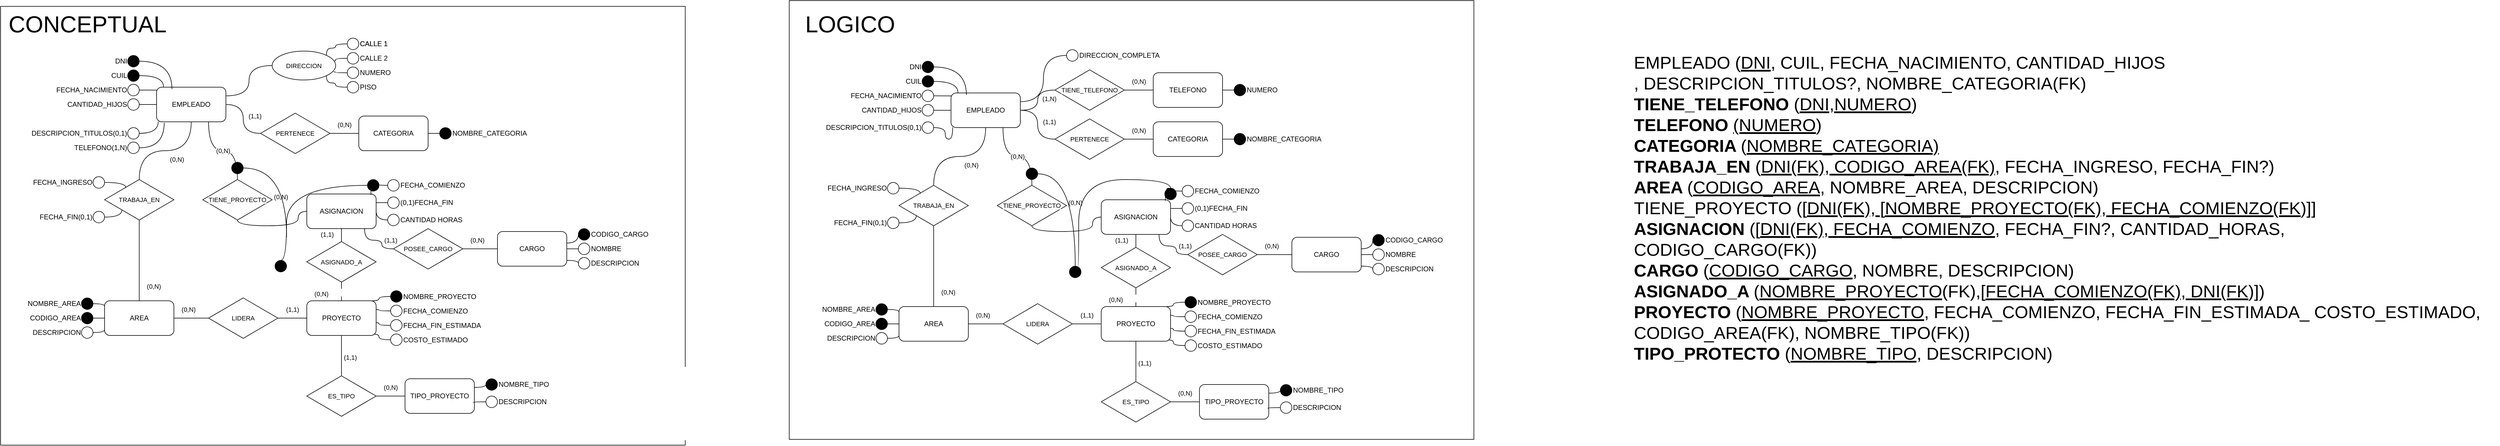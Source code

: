 <mxfile version="24.8.4">
  <diagram name="Page-1" id="XyuqZOyodD7Cldqc2I-q">
    <mxGraphModel dx="3585" dy="1933" grid="1" gridSize="10" guides="1" tooltips="1" connect="1" arrows="1" fold="1" page="1" pageScale="1" pageWidth="1400" pageHeight="850" math="0" shadow="0">
      <root>
        <mxCell id="0" />
        <mxCell id="1" parent="0" />
        <mxCell id="7s9A2ZnNG_jbPzaEZ-DY-613" value="" style="rounded=0;whiteSpace=wrap;html=1;fontFamily=Helvetica;fontSize=11;fontColor=default;labelBackgroundColor=default;" parent="1" vertex="1">
          <mxGeometry x="1480" y="30" width="1185" height="760" as="geometry" />
        </mxCell>
        <mxCell id="7s9A2ZnNG_jbPzaEZ-DY-597" value="" style="rounded=0;whiteSpace=wrap;html=1;fontFamily=Helvetica;fontSize=11;fontColor=default;labelBackgroundColor=default;" parent="1" vertex="1">
          <mxGeometry x="115" y="40" width="1185" height="760" as="geometry" />
        </mxCell>
        <mxCell id="7s9A2ZnNG_jbPzaEZ-DY-1" value="AREA" style="rounded=1;whiteSpace=wrap;html=1;" parent="1" vertex="1">
          <mxGeometry x="295" y="550" width="120" height="60" as="geometry" />
        </mxCell>
        <mxCell id="7s9A2ZnNG_jbPzaEZ-DY-2" value="" style="ellipse;whiteSpace=wrap;html=1;aspect=fixed;fillColor=#050505;" parent="1" vertex="1">
          <mxGeometry x="255" y="545" width="20" height="20" as="geometry" />
        </mxCell>
        <mxCell id="7s9A2ZnNG_jbPzaEZ-DY-3" value="NOMBRE_AREA" style="text;html=1;align=right;verticalAlign=middle;resizable=0;points=[];autosize=1;strokeColor=none;fillColor=none;" parent="1" vertex="1">
          <mxGeometry x="145" y="540" width="110" height="30" as="geometry" />
        </mxCell>
        <mxCell id="7s9A2ZnNG_jbPzaEZ-DY-10" style="edgeStyle=orthogonalEdgeStyle;shape=connector;curved=1;rounded=0;orthogonalLoop=1;jettySize=auto;html=1;entryX=0;entryY=0.5;entryDx=0;entryDy=0;strokeColor=default;align=center;verticalAlign=middle;fontFamily=Helvetica;fontSize=11;fontColor=default;labelBackgroundColor=default;endArrow=none;endFill=0;" parent="1" source="7s9A2ZnNG_jbPzaEZ-DY-4" target="7s9A2ZnNG_jbPzaEZ-DY-1" edge="1">
          <mxGeometry relative="1" as="geometry" />
        </mxCell>
        <mxCell id="7s9A2ZnNG_jbPzaEZ-DY-4" value="" style="ellipse;whiteSpace=wrap;html=1;aspect=fixed;fillColor=#000000;" parent="1" vertex="1">
          <mxGeometry x="255" y="570" width="20" height="20" as="geometry" />
        </mxCell>
        <mxCell id="7s9A2ZnNG_jbPzaEZ-DY-5" value="CODIGO_AREA" style="text;html=1;align=right;verticalAlign=middle;resizable=0;points=[];autosize=1;strokeColor=none;fillColor=none;" parent="1" vertex="1">
          <mxGeometry x="145" y="565" width="110" height="30" as="geometry" />
        </mxCell>
        <mxCell id="7s9A2ZnNG_jbPzaEZ-DY-6" value="" style="ellipse;whiteSpace=wrap;html=1;aspect=fixed;" parent="1" vertex="1">
          <mxGeometry x="255" y="595" width="20" height="20" as="geometry" />
        </mxCell>
        <mxCell id="7s9A2ZnNG_jbPzaEZ-DY-7" value="DESCRIPCION" style="text;html=1;align=right;verticalAlign=middle;resizable=0;points=[];autosize=1;strokeColor=none;fillColor=none;" parent="1" vertex="1">
          <mxGeometry x="145" y="590" width="110" height="30" as="geometry" />
        </mxCell>
        <mxCell id="7s9A2ZnNG_jbPzaEZ-DY-8" style="edgeStyle=orthogonalEdgeStyle;rounded=0;orthogonalLoop=1;jettySize=auto;html=1;entryX=-0.005;entryY=0.156;entryDx=0;entryDy=0;entryPerimeter=0;endArrow=none;endFill=0;curved=1;" parent="1" source="7s9A2ZnNG_jbPzaEZ-DY-2" target="7s9A2ZnNG_jbPzaEZ-DY-1" edge="1">
          <mxGeometry relative="1" as="geometry" />
        </mxCell>
        <mxCell id="7s9A2ZnNG_jbPzaEZ-DY-11" style="edgeStyle=orthogonalEdgeStyle;shape=connector;curved=1;rounded=0;orthogonalLoop=1;jettySize=auto;html=1;entryX=-0.007;entryY=0.834;entryDx=0;entryDy=0;entryPerimeter=0;strokeColor=default;align=center;verticalAlign=middle;fontFamily=Helvetica;fontSize=11;fontColor=default;labelBackgroundColor=default;endArrow=none;endFill=0;" parent="1" source="7s9A2ZnNG_jbPzaEZ-DY-6" target="7s9A2ZnNG_jbPzaEZ-DY-1" edge="1">
          <mxGeometry relative="1" as="geometry" />
        </mxCell>
        <mxCell id="7s9A2ZnNG_jbPzaEZ-DY-72" style="edgeStyle=orthogonalEdgeStyle;shape=connector;curved=1;rounded=0;orthogonalLoop=1;jettySize=auto;html=1;entryX=0;entryY=0.5;entryDx=0;entryDy=0;strokeColor=default;align=center;verticalAlign=middle;fontFamily=Helvetica;fontSize=11;fontColor=default;labelBackgroundColor=default;endArrow=none;endFill=0;" parent="1" source="7s9A2ZnNG_jbPzaEZ-DY-14" target="7s9A2ZnNG_jbPzaEZ-DY-70" edge="1">
          <mxGeometry relative="1" as="geometry" />
        </mxCell>
        <mxCell id="7s9A2ZnNG_jbPzaEZ-DY-76" value="" style="edgeStyle=orthogonalEdgeStyle;shape=connector;curved=1;rounded=0;orthogonalLoop=1;jettySize=auto;html=1;strokeColor=default;align=center;verticalAlign=middle;fontFamily=Helvetica;fontSize=11;fontColor=default;labelBackgroundColor=default;endArrow=none;endFill=0;" parent="1" source="7s9A2ZnNG_jbPzaEZ-DY-14" target="7s9A2ZnNG_jbPzaEZ-DY-75" edge="1">
          <mxGeometry relative="1" as="geometry" />
        </mxCell>
        <mxCell id="7s9A2ZnNG_jbPzaEZ-DY-14" value="EMPLEADO" style="rounded=1;whiteSpace=wrap;html=1;" parent="1" vertex="1">
          <mxGeometry x="385" y="180" width="120" height="60" as="geometry" />
        </mxCell>
        <mxCell id="7s9A2ZnNG_jbPzaEZ-DY-16" value="" style="ellipse;whiteSpace=wrap;html=1;aspect=fixed;fillColor=#050505;" parent="1" vertex="1">
          <mxGeometry x="335" y="125" width="20" height="20" as="geometry" />
        </mxCell>
        <mxCell id="7s9A2ZnNG_jbPzaEZ-DY-17" value="DNI" style="text;html=1;align=right;verticalAlign=middle;resizable=0;points=[];autosize=1;strokeColor=none;fillColor=none;" parent="1" vertex="1">
          <mxGeometry x="295" y="120" width="40" height="30" as="geometry" />
        </mxCell>
        <mxCell id="7s9A2ZnNG_jbPzaEZ-DY-18" value="" style="ellipse;whiteSpace=wrap;html=1;aspect=fixed;fillColor=#000000;" parent="1" vertex="1">
          <mxGeometry x="335" y="150" width="20" height="20" as="geometry" />
        </mxCell>
        <mxCell id="7s9A2ZnNG_jbPzaEZ-DY-19" value="CUIL" style="text;html=1;align=right;verticalAlign=middle;resizable=0;points=[];autosize=1;strokeColor=none;fillColor=none;" parent="1" vertex="1">
          <mxGeometry x="285" y="145" width="50" height="30" as="geometry" />
        </mxCell>
        <mxCell id="7s9A2ZnNG_jbPzaEZ-DY-20" value="" style="ellipse;whiteSpace=wrap;html=1;aspect=fixed;" parent="1" vertex="1">
          <mxGeometry x="335" y="175" width="20" height="20" as="geometry" />
        </mxCell>
        <mxCell id="7s9A2ZnNG_jbPzaEZ-DY-21" value="FECHA_NACIMIENTO" style="text;html=1;align=right;verticalAlign=middle;resizable=0;points=[];autosize=1;strokeColor=none;fillColor=none;" parent="1" vertex="1">
          <mxGeometry x="195" y="170" width="140" height="30" as="geometry" />
        </mxCell>
        <mxCell id="7s9A2ZnNG_jbPzaEZ-DY-53" style="edgeStyle=orthogonalEdgeStyle;shape=connector;curved=1;rounded=0;orthogonalLoop=1;jettySize=auto;html=1;entryX=0;entryY=0.5;entryDx=0;entryDy=0;strokeColor=default;align=center;verticalAlign=middle;fontFamily=Helvetica;fontSize=11;fontColor=default;labelBackgroundColor=default;endArrow=none;endFill=0;" parent="1" source="7s9A2ZnNG_jbPzaEZ-DY-22" target="7s9A2ZnNG_jbPzaEZ-DY-14" edge="1">
          <mxGeometry relative="1" as="geometry" />
        </mxCell>
        <mxCell id="7s9A2ZnNG_jbPzaEZ-DY-22" value="" style="ellipse;whiteSpace=wrap;html=1;aspect=fixed;" parent="1" vertex="1">
          <mxGeometry x="335" y="200" width="20" height="20" as="geometry" />
        </mxCell>
        <mxCell id="7s9A2ZnNG_jbPzaEZ-DY-23" value="CANTIDAD_HIJOS" style="text;html=1;align=right;verticalAlign=middle;resizable=0;points=[];autosize=1;strokeColor=none;fillColor=none;" parent="1" vertex="1">
          <mxGeometry x="205" y="195" width="130" height="30" as="geometry" />
        </mxCell>
        <mxCell id="7s9A2ZnNG_jbPzaEZ-DY-30" value="" style="ellipse;whiteSpace=wrap;html=1;aspect=fixed;" parent="1" vertex="1">
          <mxGeometry x="335" y="250" width="20" height="20" as="geometry" />
        </mxCell>
        <mxCell id="7s9A2ZnNG_jbPzaEZ-DY-31" value="DESCRIPCION_TITULOS(0,1)" style="text;html=1;align=right;verticalAlign=middle;resizable=0;points=[];autosize=1;strokeColor=none;fillColor=none;" parent="1" vertex="1">
          <mxGeometry x="145" y="245" width="190" height="30" as="geometry" />
        </mxCell>
        <mxCell id="7s9A2ZnNG_jbPzaEZ-DY-32" value="" style="ellipse;whiteSpace=wrap;html=1;aspect=fixed;" parent="1" vertex="1">
          <mxGeometry x="335" y="275" width="20" height="20" as="geometry" />
        </mxCell>
        <mxCell id="7s9A2ZnNG_jbPzaEZ-DY-33" value="TELEFONO(1,N)" style="text;html=1;align=right;verticalAlign=middle;resizable=0;points=[];autosize=1;strokeColor=none;fillColor=none;" parent="1" vertex="1">
          <mxGeometry x="225" y="270" width="110" height="30" as="geometry" />
        </mxCell>
        <mxCell id="7s9A2ZnNG_jbPzaEZ-DY-63" style="edgeStyle=orthogonalEdgeStyle;shape=connector;curved=1;rounded=0;orthogonalLoop=1;jettySize=auto;html=1;entryX=1;entryY=0.25;entryDx=0;entryDy=0;strokeColor=default;align=center;verticalAlign=middle;fontFamily=Helvetica;fontSize=11;fontColor=default;labelBackgroundColor=default;endArrow=none;endFill=0;" parent="1" source="7s9A2ZnNG_jbPzaEZ-DY-35" target="7s9A2ZnNG_jbPzaEZ-DY-14" edge="1">
          <mxGeometry relative="1" as="geometry" />
        </mxCell>
        <mxCell id="7s9A2ZnNG_jbPzaEZ-DY-35" value="DIRECCION" style="ellipse;whiteSpace=wrap;html=1;fontFamily=Helvetica;fontSize=11;fontColor=default;labelBackgroundColor=default;" parent="1" vertex="1">
          <mxGeometry x="585" y="117.5" width="110" height="50" as="geometry" />
        </mxCell>
        <mxCell id="7s9A2ZnNG_jbPzaEZ-DY-48" style="edgeStyle=orthogonalEdgeStyle;shape=connector;curved=1;rounded=0;orthogonalLoop=1;jettySize=auto;html=1;entryX=1;entryY=0;entryDx=0;entryDy=0;strokeColor=default;align=center;verticalAlign=middle;fontFamily=Helvetica;fontSize=11;fontColor=default;labelBackgroundColor=default;endArrow=none;endFill=0;" parent="1" source="7s9A2ZnNG_jbPzaEZ-DY-36" target="7s9A2ZnNG_jbPzaEZ-DY-35" edge="1">
          <mxGeometry relative="1" as="geometry">
            <Array as="points">
              <mxPoint x="695" y="105.5" />
              <mxPoint x="695" y="112.5" />
              <mxPoint x="679" y="112.5" />
            </Array>
          </mxGeometry>
        </mxCell>
        <mxCell id="7s9A2ZnNG_jbPzaEZ-DY-36" value="" style="ellipse;whiteSpace=wrap;html=1;aspect=fixed;" parent="1" vertex="1">
          <mxGeometry x="715" y="95" width="20" height="20" as="geometry" />
        </mxCell>
        <mxCell id="7s9A2ZnNG_jbPzaEZ-DY-37" value="" style="ellipse;whiteSpace=wrap;html=1;aspect=fixed;" parent="1" vertex="1">
          <mxGeometry x="715" y="120" width="20" height="20" as="geometry" />
        </mxCell>
        <mxCell id="7s9A2ZnNG_jbPzaEZ-DY-38" value="" style="ellipse;whiteSpace=wrap;html=1;aspect=fixed;" parent="1" vertex="1">
          <mxGeometry x="715" y="145" width="20" height="20" as="geometry" />
        </mxCell>
        <mxCell id="7s9A2ZnNG_jbPzaEZ-DY-39" value="CALLE 1" style="text;html=1;align=left;verticalAlign=middle;resizable=0;points=[];autosize=1;strokeColor=none;fillColor=none;" parent="1" vertex="1">
          <mxGeometry x="735" y="90" width="70" height="30" as="geometry" />
        </mxCell>
        <mxCell id="7s9A2ZnNG_jbPzaEZ-DY-40" value="CALLE 1" style="text;html=1;align=left;verticalAlign=middle;resizable=0;points=[];autosize=1;strokeColor=none;fillColor=none;" parent="1" vertex="1">
          <mxGeometry x="735" y="90" width="70" height="30" as="geometry" />
        </mxCell>
        <mxCell id="7s9A2ZnNG_jbPzaEZ-DY-41" value="CALLE 2" style="text;html=1;align=left;verticalAlign=middle;resizable=0;points=[];autosize=1;strokeColor=none;fillColor=none;" parent="1" vertex="1">
          <mxGeometry x="735" y="115" width="70" height="30" as="geometry" />
        </mxCell>
        <mxCell id="7s9A2ZnNG_jbPzaEZ-DY-42" value="NUMERO" style="text;html=1;align=left;verticalAlign=middle;resizable=0;points=[];autosize=1;strokeColor=none;fillColor=none;" parent="1" vertex="1">
          <mxGeometry x="735" y="140" width="80" height="30" as="geometry" />
        </mxCell>
        <mxCell id="7s9A2ZnNG_jbPzaEZ-DY-43" value="PISO" style="text;html=1;align=left;verticalAlign=middle;resizable=0;points=[];autosize=1;strokeColor=none;fillColor=none;" parent="1" vertex="1">
          <mxGeometry x="735" y="165" width="50" height="30" as="geometry" />
        </mxCell>
        <mxCell id="7s9A2ZnNG_jbPzaEZ-DY-45" style="edgeStyle=orthogonalEdgeStyle;shape=connector;curved=1;rounded=0;orthogonalLoop=1;jettySize=auto;html=1;entryX=1;entryY=1;entryDx=0;entryDy=0;strokeColor=default;align=center;verticalAlign=middle;fontFamily=Helvetica;fontSize=11;fontColor=default;labelBackgroundColor=default;endArrow=none;endFill=0;" parent="1" source="7s9A2ZnNG_jbPzaEZ-DY-44" target="7s9A2ZnNG_jbPzaEZ-DY-35" edge="1">
          <mxGeometry relative="1" as="geometry">
            <Array as="points">
              <mxPoint x="695" y="180.5" />
              <mxPoint x="695" y="172.5" />
              <mxPoint x="679" y="172.5" />
            </Array>
          </mxGeometry>
        </mxCell>
        <mxCell id="7s9A2ZnNG_jbPzaEZ-DY-44" value="" style="ellipse;whiteSpace=wrap;html=1;aspect=fixed;" parent="1" vertex="1">
          <mxGeometry x="715" y="170" width="20" height="20" as="geometry" />
        </mxCell>
        <mxCell id="7s9A2ZnNG_jbPzaEZ-DY-46" style="edgeStyle=orthogonalEdgeStyle;shape=connector;curved=1;rounded=0;orthogonalLoop=1;jettySize=auto;html=1;entryX=0.968;entryY=0.72;entryDx=0;entryDy=0;entryPerimeter=0;strokeColor=default;align=center;verticalAlign=middle;fontFamily=Helvetica;fontSize=11;fontColor=default;labelBackgroundColor=default;endArrow=none;endFill=0;" parent="1" source="7s9A2ZnNG_jbPzaEZ-DY-38" target="7s9A2ZnNG_jbPzaEZ-DY-35" edge="1">
          <mxGeometry relative="1" as="geometry" />
        </mxCell>
        <mxCell id="7s9A2ZnNG_jbPzaEZ-DY-47" style="edgeStyle=orthogonalEdgeStyle;shape=connector;curved=1;rounded=0;orthogonalLoop=1;jettySize=auto;html=1;entryX=0.982;entryY=0.34;entryDx=0;entryDy=0;entryPerimeter=0;strokeColor=default;align=center;verticalAlign=middle;fontFamily=Helvetica;fontSize=11;fontColor=default;labelBackgroundColor=default;endArrow=none;endFill=0;" parent="1" source="7s9A2ZnNG_jbPzaEZ-DY-37" target="7s9A2ZnNG_jbPzaEZ-DY-35" edge="1">
          <mxGeometry relative="1" as="geometry" />
        </mxCell>
        <mxCell id="7s9A2ZnNG_jbPzaEZ-DY-50" style="edgeStyle=orthogonalEdgeStyle;shape=connector;curved=1;rounded=0;orthogonalLoop=1;jettySize=auto;html=1;entryX=0.222;entryY=0.057;entryDx=0;entryDy=0;entryPerimeter=0;strokeColor=default;align=center;verticalAlign=middle;fontFamily=Helvetica;fontSize=11;fontColor=default;labelBackgroundColor=default;endArrow=none;endFill=0;" parent="1" source="7s9A2ZnNG_jbPzaEZ-DY-16" target="7s9A2ZnNG_jbPzaEZ-DY-14" edge="1">
          <mxGeometry relative="1" as="geometry" />
        </mxCell>
        <mxCell id="7s9A2ZnNG_jbPzaEZ-DY-51" style="edgeStyle=orthogonalEdgeStyle;shape=connector;curved=1;rounded=0;orthogonalLoop=1;jettySize=auto;html=1;entryX=0.1;entryY=-0.006;entryDx=0;entryDy=0;entryPerimeter=0;strokeColor=default;align=center;verticalAlign=middle;fontFamily=Helvetica;fontSize=11;fontColor=default;labelBackgroundColor=default;endArrow=none;endFill=0;" parent="1" source="7s9A2ZnNG_jbPzaEZ-DY-18" target="7s9A2ZnNG_jbPzaEZ-DY-14" edge="1">
          <mxGeometry relative="1" as="geometry" />
        </mxCell>
        <mxCell id="7s9A2ZnNG_jbPzaEZ-DY-52" style="edgeStyle=orthogonalEdgeStyle;shape=connector;curved=1;rounded=0;orthogonalLoop=1;jettySize=auto;html=1;entryX=0.01;entryY=0.085;entryDx=0;entryDy=0;entryPerimeter=0;strokeColor=default;align=center;verticalAlign=middle;fontFamily=Helvetica;fontSize=11;fontColor=default;labelBackgroundColor=default;endArrow=none;endFill=0;" parent="1" source="7s9A2ZnNG_jbPzaEZ-DY-20" target="7s9A2ZnNG_jbPzaEZ-DY-14" edge="1">
          <mxGeometry relative="1" as="geometry" />
        </mxCell>
        <mxCell id="7s9A2ZnNG_jbPzaEZ-DY-55" style="edgeStyle=orthogonalEdgeStyle;shape=connector;curved=1;rounded=0;orthogonalLoop=1;jettySize=auto;html=1;entryX=0.024;entryY=0.994;entryDx=0;entryDy=0;entryPerimeter=0;strokeColor=default;align=center;verticalAlign=middle;fontFamily=Helvetica;fontSize=11;fontColor=default;labelBackgroundColor=default;endArrow=none;endFill=0;" parent="1" source="7s9A2ZnNG_jbPzaEZ-DY-30" target="7s9A2ZnNG_jbPzaEZ-DY-14" edge="1">
          <mxGeometry relative="1" as="geometry" />
        </mxCell>
        <mxCell id="7s9A2ZnNG_jbPzaEZ-DY-56" style="edgeStyle=orthogonalEdgeStyle;shape=connector;curved=1;rounded=0;orthogonalLoop=1;jettySize=auto;html=1;entryX=0.11;entryY=1.029;entryDx=0;entryDy=0;entryPerimeter=0;strokeColor=default;align=center;verticalAlign=middle;fontFamily=Helvetica;fontSize=11;fontColor=default;labelBackgroundColor=default;endArrow=none;endFill=0;" parent="1" source="7s9A2ZnNG_jbPzaEZ-DY-32" target="7s9A2ZnNG_jbPzaEZ-DY-14" edge="1">
          <mxGeometry relative="1" as="geometry" />
        </mxCell>
        <mxCell id="7s9A2ZnNG_jbPzaEZ-DY-68" style="edgeStyle=orthogonalEdgeStyle;shape=connector;curved=1;rounded=0;orthogonalLoop=1;jettySize=auto;html=1;entryX=0;entryY=0.5;entryDx=0;entryDy=0;strokeColor=default;align=center;verticalAlign=middle;fontFamily=Helvetica;fontSize=11;fontColor=default;labelBackgroundColor=default;endArrow=none;endFill=0;" parent="1" source="7s9A2ZnNG_jbPzaEZ-DY-64" target="7s9A2ZnNG_jbPzaEZ-DY-66" edge="1">
          <mxGeometry relative="1" as="geometry" />
        </mxCell>
        <mxCell id="7s9A2ZnNG_jbPzaEZ-DY-64" value="CATEGORIA" style="rounded=1;whiteSpace=wrap;html=1;" parent="1" vertex="1">
          <mxGeometry x="735" y="230" width="120" height="60" as="geometry" />
        </mxCell>
        <mxCell id="7s9A2ZnNG_jbPzaEZ-DY-66" value="" style="ellipse;whiteSpace=wrap;html=1;aspect=fixed;fillColor=#050505;" parent="1" vertex="1">
          <mxGeometry x="875" y="250" width="20" height="20" as="geometry" />
        </mxCell>
        <mxCell id="7s9A2ZnNG_jbPzaEZ-DY-69" value="NOMBRE_CATEGORIA" style="text;html=1;align=left;verticalAlign=middle;resizable=0;points=[];autosize=1;strokeColor=none;fillColor=none;" parent="1" vertex="1">
          <mxGeometry x="895" y="245" width="150" height="30" as="geometry" />
        </mxCell>
        <mxCell id="7s9A2ZnNG_jbPzaEZ-DY-71" value="" style="edgeStyle=orthogonalEdgeStyle;shape=connector;curved=1;rounded=0;orthogonalLoop=1;jettySize=auto;html=1;strokeColor=default;align=center;verticalAlign=middle;fontFamily=Helvetica;fontSize=11;fontColor=default;labelBackgroundColor=default;endArrow=none;endFill=0;" parent="1" source="7s9A2ZnNG_jbPzaEZ-DY-70" target="7s9A2ZnNG_jbPzaEZ-DY-64" edge="1">
          <mxGeometry relative="1" as="geometry" />
        </mxCell>
        <mxCell id="7s9A2ZnNG_jbPzaEZ-DY-70" value="PERTENECE" style="rhombus;whiteSpace=wrap;html=1;fontFamily=Helvetica;fontSize=11;fontColor=default;labelBackgroundColor=default;" parent="1" vertex="1">
          <mxGeometry x="565" y="225" width="120" height="70" as="geometry" />
        </mxCell>
        <mxCell id="7s9A2ZnNG_jbPzaEZ-DY-73" value="(1,1)" style="text;html=1;align=center;verticalAlign=middle;resizable=0;points=[];autosize=1;strokeColor=none;fillColor=none;fontFamily=Helvetica;fontSize=11;fontColor=default;labelBackgroundColor=default;" parent="1" vertex="1">
          <mxGeometry x="530" y="215" width="50" height="30" as="geometry" />
        </mxCell>
        <mxCell id="7s9A2ZnNG_jbPzaEZ-DY-74" value="(0,N)" style="text;html=1;align=center;verticalAlign=middle;resizable=0;points=[];autosize=1;strokeColor=none;fillColor=none;fontFamily=Helvetica;fontSize=11;fontColor=default;labelBackgroundColor=default;" parent="1" vertex="1">
          <mxGeometry x="685" y="230" width="50" height="30" as="geometry" />
        </mxCell>
        <mxCell id="7s9A2ZnNG_jbPzaEZ-DY-77" value="" style="edgeStyle=orthogonalEdgeStyle;shape=connector;curved=1;rounded=0;orthogonalLoop=1;jettySize=auto;html=1;strokeColor=default;align=center;verticalAlign=middle;fontFamily=Helvetica;fontSize=11;fontColor=default;labelBackgroundColor=default;endArrow=none;endFill=0;" parent="1" source="7s9A2ZnNG_jbPzaEZ-DY-75" target="7s9A2ZnNG_jbPzaEZ-DY-1" edge="1">
          <mxGeometry relative="1" as="geometry" />
        </mxCell>
        <mxCell id="7s9A2ZnNG_jbPzaEZ-DY-75" value="TRABAJA_EN" style="rhombus;whiteSpace=wrap;html=1;fontFamily=Helvetica;fontSize=11;fontColor=default;labelBackgroundColor=default;" parent="1" vertex="1">
          <mxGeometry x="295" y="340" width="120" height="70" as="geometry" />
        </mxCell>
        <mxCell id="7s9A2ZnNG_jbPzaEZ-DY-82" style="edgeStyle=orthogonalEdgeStyle;shape=connector;curved=1;rounded=0;orthogonalLoop=1;jettySize=auto;html=1;entryX=0;entryY=1;entryDx=0;entryDy=0;strokeColor=default;align=center;verticalAlign=middle;fontFamily=Helvetica;fontSize=11;fontColor=default;labelBackgroundColor=default;endArrow=none;endFill=0;" parent="1" source="7s9A2ZnNG_jbPzaEZ-DY-78" target="7s9A2ZnNG_jbPzaEZ-DY-75" edge="1">
          <mxGeometry relative="1" as="geometry">
            <Array as="points">
              <mxPoint x="325" y="405" />
            </Array>
          </mxGeometry>
        </mxCell>
        <mxCell id="7s9A2ZnNG_jbPzaEZ-DY-78" value="" style="ellipse;whiteSpace=wrap;html=1;aspect=fixed;" parent="1" vertex="1">
          <mxGeometry x="275" y="395" width="20" height="20" as="geometry" />
        </mxCell>
        <mxCell id="7s9A2ZnNG_jbPzaEZ-DY-79" value="FECHA_FIN(0,1)" style="text;html=1;align=right;verticalAlign=middle;resizable=0;points=[];autosize=1;strokeColor=none;fillColor=none;" parent="1" vertex="1">
          <mxGeometry x="165" y="390" width="110" height="30" as="geometry" />
        </mxCell>
        <mxCell id="7s9A2ZnNG_jbPzaEZ-DY-80" value="" style="ellipse;whiteSpace=wrap;html=1;aspect=fixed;" parent="1" vertex="1">
          <mxGeometry x="275" y="335" width="20" height="20" as="geometry" />
        </mxCell>
        <mxCell id="7s9A2ZnNG_jbPzaEZ-DY-81" value="FECHA_INGRESO" style="text;html=1;align=right;verticalAlign=middle;resizable=0;points=[];autosize=1;strokeColor=none;fillColor=none;" parent="1" vertex="1">
          <mxGeometry x="145" y="330" width="130" height="30" as="geometry" />
        </mxCell>
        <mxCell id="7s9A2ZnNG_jbPzaEZ-DY-83" style="edgeStyle=orthogonalEdgeStyle;shape=connector;curved=1;rounded=0;orthogonalLoop=1;jettySize=auto;html=1;entryX=0.308;entryY=0.204;entryDx=0;entryDy=0;entryPerimeter=0;strokeColor=default;align=center;verticalAlign=middle;fontFamily=Helvetica;fontSize=11;fontColor=default;labelBackgroundColor=default;endArrow=none;endFill=0;" parent="1" source="7s9A2ZnNG_jbPzaEZ-DY-80" target="7s9A2ZnNG_jbPzaEZ-DY-75" edge="1">
          <mxGeometry relative="1" as="geometry">
            <Array as="points">
              <mxPoint x="332" y="345" />
            </Array>
          </mxGeometry>
        </mxCell>
        <mxCell id="7s9A2ZnNG_jbPzaEZ-DY-84" value="(0,N)" style="text;html=1;align=center;verticalAlign=middle;resizable=0;points=[];autosize=1;strokeColor=none;fillColor=none;fontFamily=Helvetica;fontSize=11;fontColor=default;labelBackgroundColor=default;" parent="1" vertex="1">
          <mxGeometry x="395" y="290" width="50" height="30" as="geometry" />
        </mxCell>
        <mxCell id="7s9A2ZnNG_jbPzaEZ-DY-85" value="(0,N)" style="text;html=1;align=center;verticalAlign=middle;resizable=0;points=[];autosize=1;strokeColor=none;fillColor=none;fontFamily=Helvetica;fontSize=11;fontColor=default;labelBackgroundColor=default;" parent="1" vertex="1">
          <mxGeometry x="355" y="510" width="50" height="30" as="geometry" />
        </mxCell>
        <mxCell id="7s9A2ZnNG_jbPzaEZ-DY-86" value="PROYECTO" style="rounded=1;whiteSpace=wrap;html=1;" parent="1" vertex="1">
          <mxGeometry x="645" y="550" width="120" height="60" as="geometry" />
        </mxCell>
        <mxCell id="7s9A2ZnNG_jbPzaEZ-DY-87" value="" style="ellipse;whiteSpace=wrap;html=1;aspect=fixed;fillColor=#000000;" parent="1" vertex="1">
          <mxGeometry x="790" y="532.5" width="20" height="20" as="geometry" />
        </mxCell>
        <mxCell id="7s9A2ZnNG_jbPzaEZ-DY-89" value="NOMBRE_PROYECTO" style="text;html=1;align=left;verticalAlign=middle;resizable=0;points=[];autosize=1;strokeColor=none;fillColor=none;" parent="1" vertex="1">
          <mxGeometry x="810" y="527.5" width="150" height="30" as="geometry" />
        </mxCell>
        <mxCell id="7s9A2ZnNG_jbPzaEZ-DY-100" style="edgeStyle=orthogonalEdgeStyle;shape=connector;curved=1;rounded=0;orthogonalLoop=1;jettySize=auto;html=1;entryX=1;entryY=0.25;entryDx=0;entryDy=0;strokeColor=default;align=center;verticalAlign=middle;fontFamily=Helvetica;fontSize=11;fontColor=default;labelBackgroundColor=default;endArrow=none;endFill=0;" parent="1" source="7s9A2ZnNG_jbPzaEZ-DY-91" target="7s9A2ZnNG_jbPzaEZ-DY-86" edge="1">
          <mxGeometry relative="1" as="geometry" />
        </mxCell>
        <mxCell id="7s9A2ZnNG_jbPzaEZ-DY-91" value="" style="ellipse;whiteSpace=wrap;html=1;aspect=fixed;" parent="1" vertex="1">
          <mxGeometry x="790" y="557.5" width="20" height="20" as="geometry" />
        </mxCell>
        <mxCell id="7s9A2ZnNG_jbPzaEZ-DY-92" value="FECHA_COMIENZO" style="text;html=1;align=left;verticalAlign=middle;resizable=0;points=[];autosize=1;strokeColor=none;fillColor=none;" parent="1" vertex="1">
          <mxGeometry x="810" y="552.5" width="130" height="30" as="geometry" />
        </mxCell>
        <mxCell id="7s9A2ZnNG_jbPzaEZ-DY-93" value="" style="ellipse;whiteSpace=wrap;html=1;aspect=fixed;" parent="1" vertex="1">
          <mxGeometry x="790" y="582.5" width="20" height="20" as="geometry" />
        </mxCell>
        <mxCell id="7s9A2ZnNG_jbPzaEZ-DY-94" value="FECHA_FIN_ESTIMADA" style="text;html=1;align=left;verticalAlign=middle;resizable=0;points=[];autosize=1;strokeColor=none;fillColor=none;" parent="1" vertex="1">
          <mxGeometry x="810" y="577.5" width="150" height="30" as="geometry" />
        </mxCell>
        <mxCell id="7s9A2ZnNG_jbPzaEZ-DY-95" value="" style="ellipse;whiteSpace=wrap;html=1;aspect=fixed;" parent="1" vertex="1">
          <mxGeometry x="790" y="607.5" width="20" height="20" as="geometry" />
        </mxCell>
        <mxCell id="7s9A2ZnNG_jbPzaEZ-DY-96" value="COSTO_ESTIMADO" style="text;html=1;align=left;verticalAlign=middle;resizable=0;points=[];autosize=1;strokeColor=none;fillColor=none;" parent="1" vertex="1">
          <mxGeometry x="810" y="602.5" width="130" height="30" as="geometry" />
        </mxCell>
        <mxCell id="7s9A2ZnNG_jbPzaEZ-DY-99" style="edgeStyle=orthogonalEdgeStyle;shape=connector;curved=1;rounded=0;orthogonalLoop=1;jettySize=auto;html=1;entryX=0.934;entryY=0.001;entryDx=0;entryDy=0;entryPerimeter=0;strokeColor=default;align=center;verticalAlign=middle;fontFamily=Helvetica;fontSize=11;fontColor=default;labelBackgroundColor=default;endArrow=none;endFill=0;" parent="1" source="7s9A2ZnNG_jbPzaEZ-DY-87" target="7s9A2ZnNG_jbPzaEZ-DY-86" edge="1">
          <mxGeometry relative="1" as="geometry">
            <Array as="points">
              <mxPoint x="770" y="543" />
              <mxPoint x="770" y="550" />
            </Array>
          </mxGeometry>
        </mxCell>
        <mxCell id="7s9A2ZnNG_jbPzaEZ-DY-101" style="edgeStyle=orthogonalEdgeStyle;shape=connector;curved=1;rounded=0;orthogonalLoop=1;jettySize=auto;html=1;entryX=0.998;entryY=0.629;entryDx=0;entryDy=0;entryPerimeter=0;strokeColor=default;align=center;verticalAlign=middle;fontFamily=Helvetica;fontSize=11;fontColor=default;labelBackgroundColor=default;endArrow=none;endFill=0;" parent="1" source="7s9A2ZnNG_jbPzaEZ-DY-93" target="7s9A2ZnNG_jbPzaEZ-DY-86" edge="1">
          <mxGeometry relative="1" as="geometry" />
        </mxCell>
        <mxCell id="7s9A2ZnNG_jbPzaEZ-DY-102" style="edgeStyle=orthogonalEdgeStyle;shape=connector;curved=1;rounded=0;orthogonalLoop=1;jettySize=auto;html=1;entryX=0.98;entryY=0.966;entryDx=0;entryDy=0;entryPerimeter=0;strokeColor=default;align=center;verticalAlign=middle;fontFamily=Helvetica;fontSize=11;fontColor=default;labelBackgroundColor=default;endArrow=none;endFill=0;" parent="1" source="7s9A2ZnNG_jbPzaEZ-DY-95" target="7s9A2ZnNG_jbPzaEZ-DY-86" edge="1">
          <mxGeometry relative="1" as="geometry" />
        </mxCell>
        <mxCell id="7s9A2ZnNG_jbPzaEZ-DY-103" style="edgeStyle=orthogonalEdgeStyle;shape=connector;curved=1;rounded=0;orthogonalLoop=1;jettySize=auto;html=1;entryX=0;entryY=0.5;entryDx=0;entryDy=0;strokeColor=default;align=center;verticalAlign=middle;fontFamily=Helvetica;fontSize=11;fontColor=default;labelBackgroundColor=default;endArrow=none;endFill=0;" parent="1" source="7s9A2ZnNG_jbPzaEZ-DY-104" target="7s9A2ZnNG_jbPzaEZ-DY-105" edge="1">
          <mxGeometry relative="1" as="geometry">
            <Array as="points">
              <mxPoint x="955" y="700" />
            </Array>
          </mxGeometry>
        </mxCell>
        <mxCell id="7s9A2ZnNG_jbPzaEZ-DY-104" value="TIPO_PROYECTO" style="rounded=1;whiteSpace=wrap;html=1;" parent="1" vertex="1">
          <mxGeometry x="815" y="685" width="120" height="60" as="geometry" />
        </mxCell>
        <mxCell id="7s9A2ZnNG_jbPzaEZ-DY-105" value="" style="ellipse;whiteSpace=wrap;html=1;aspect=fixed;fillColor=#050505;" parent="1" vertex="1">
          <mxGeometry x="955" y="685" width="20" height="20" as="geometry" />
        </mxCell>
        <mxCell id="7s9A2ZnNG_jbPzaEZ-DY-106" value="" style="edgeStyle=orthogonalEdgeStyle;shape=connector;curved=1;rounded=0;orthogonalLoop=1;jettySize=auto;html=1;strokeColor=default;align=center;verticalAlign=middle;fontFamily=Helvetica;fontSize=11;fontColor=default;labelBackgroundColor=default;endArrow=none;endFill=0;" parent="1" source="7s9A2ZnNG_jbPzaEZ-DY-107" target="7s9A2ZnNG_jbPzaEZ-DY-104" edge="1">
          <mxGeometry relative="1" as="geometry" />
        </mxCell>
        <mxCell id="7s9A2ZnNG_jbPzaEZ-DY-110" value="" style="edgeStyle=orthogonalEdgeStyle;shape=connector;curved=1;rounded=0;orthogonalLoop=1;jettySize=auto;html=1;strokeColor=default;align=center;verticalAlign=middle;fontFamily=Helvetica;fontSize=11;fontColor=default;labelBackgroundColor=default;endArrow=none;endFill=0;" parent="1" source="7s9A2ZnNG_jbPzaEZ-DY-107" target="7s9A2ZnNG_jbPzaEZ-DY-86" edge="1">
          <mxGeometry relative="1" as="geometry" />
        </mxCell>
        <mxCell id="7s9A2ZnNG_jbPzaEZ-DY-107" value="ES_TIPO" style="rhombus;whiteSpace=wrap;html=1;fontFamily=Helvetica;fontSize=11;fontColor=default;labelBackgroundColor=default;" parent="1" vertex="1">
          <mxGeometry x="645" y="680" width="120" height="70" as="geometry" />
        </mxCell>
        <mxCell id="7s9A2ZnNG_jbPzaEZ-DY-108" value="(0,N)" style="text;html=1;align=center;verticalAlign=middle;resizable=0;points=[];autosize=1;strokeColor=none;fillColor=none;fontFamily=Helvetica;fontSize=11;fontColor=default;labelBackgroundColor=default;" parent="1" vertex="1">
          <mxGeometry x="765" y="685" width="50" height="30" as="geometry" />
        </mxCell>
        <mxCell id="7s9A2ZnNG_jbPzaEZ-DY-109" value="NOMBRE_TIPO" style="text;html=1;align=left;verticalAlign=middle;resizable=0;points=[];autosize=1;strokeColor=none;fillColor=none;" parent="1" vertex="1">
          <mxGeometry x="975" y="680" width="110" height="30" as="geometry" />
        </mxCell>
        <mxCell id="7s9A2ZnNG_jbPzaEZ-DY-111" value="(1,1)" style="text;html=1;align=center;verticalAlign=middle;resizable=0;points=[];autosize=1;strokeColor=none;fillColor=none;fontFamily=Helvetica;fontSize=11;fontColor=default;labelBackgroundColor=default;" parent="1" vertex="1">
          <mxGeometry x="695" y="632.5" width="50" height="30" as="geometry" />
        </mxCell>
        <mxCell id="7s9A2ZnNG_jbPzaEZ-DY-113" value="" style="edgeStyle=orthogonalEdgeStyle;shape=connector;curved=1;rounded=0;orthogonalLoop=1;jettySize=auto;html=1;strokeColor=default;align=center;verticalAlign=middle;fontFamily=Helvetica;fontSize=11;fontColor=default;labelBackgroundColor=default;endArrow=none;endFill=0;" parent="1" source="7s9A2ZnNG_jbPzaEZ-DY-112" target="7s9A2ZnNG_jbPzaEZ-DY-86" edge="1">
          <mxGeometry relative="1" as="geometry" />
        </mxCell>
        <mxCell id="7s9A2ZnNG_jbPzaEZ-DY-114" value="" style="edgeStyle=orthogonalEdgeStyle;shape=connector;curved=1;rounded=0;orthogonalLoop=1;jettySize=auto;html=1;strokeColor=default;align=center;verticalAlign=middle;fontFamily=Helvetica;fontSize=11;fontColor=default;labelBackgroundColor=default;endArrow=none;endFill=0;" parent="1" source="7s9A2ZnNG_jbPzaEZ-DY-112" target="7s9A2ZnNG_jbPzaEZ-DY-1" edge="1">
          <mxGeometry relative="1" as="geometry" />
        </mxCell>
        <mxCell id="7s9A2ZnNG_jbPzaEZ-DY-112" value="LIDERA" style="rhombus;whiteSpace=wrap;html=1;fontFamily=Helvetica;fontSize=11;fontColor=default;labelBackgroundColor=default;" parent="1" vertex="1">
          <mxGeometry x="475" y="545" width="120" height="70" as="geometry" />
        </mxCell>
        <mxCell id="7s9A2ZnNG_jbPzaEZ-DY-115" value="(0,N)" style="text;html=1;align=center;verticalAlign=middle;resizable=0;points=[];autosize=1;strokeColor=none;fillColor=none;fontFamily=Helvetica;fontSize=11;fontColor=default;labelBackgroundColor=default;" parent="1" vertex="1">
          <mxGeometry x="415" y="550" width="50" height="30" as="geometry" />
        </mxCell>
        <mxCell id="7s9A2ZnNG_jbPzaEZ-DY-116" value="(1,1)" style="text;html=1;align=center;verticalAlign=middle;resizable=0;points=[];autosize=1;strokeColor=none;fillColor=none;fontFamily=Helvetica;fontSize=11;fontColor=default;labelBackgroundColor=default;" parent="1" vertex="1">
          <mxGeometry x="595" y="550" width="50" height="30" as="geometry" />
        </mxCell>
        <mxCell id="7s9A2ZnNG_jbPzaEZ-DY-119" style="edgeStyle=orthogonalEdgeStyle;shape=connector;curved=1;rounded=0;orthogonalLoop=1;jettySize=auto;html=1;entryX=0.75;entryY=1;entryDx=0;entryDy=0;strokeColor=default;align=center;verticalAlign=middle;fontFamily=Helvetica;fontSize=11;fontColor=default;labelBackgroundColor=default;endArrow=none;endFill=0;" parent="1" source="7s9A2ZnNG_jbPzaEZ-DY-117" target="7s9A2ZnNG_jbPzaEZ-DY-14" edge="1">
          <mxGeometry relative="1" as="geometry" />
        </mxCell>
        <mxCell id="7s9A2ZnNG_jbPzaEZ-DY-137" style="edgeStyle=orthogonalEdgeStyle;shape=connector;curved=1;rounded=0;orthogonalLoop=1;jettySize=auto;html=1;entryX=0;entryY=0.5;entryDx=0;entryDy=0;strokeColor=default;align=center;verticalAlign=middle;fontFamily=Helvetica;fontSize=11;fontColor=default;labelBackgroundColor=default;endArrow=none;endFill=0;exitX=0.5;exitY=1;exitDx=0;exitDy=0;" parent="1" source="7s9A2ZnNG_jbPzaEZ-DY-117" target="7s9A2ZnNG_jbPzaEZ-DY-136" edge="1">
          <mxGeometry relative="1" as="geometry">
            <Array as="points">
              <mxPoint x="525" y="420" />
              <mxPoint x="630" y="420" />
              <mxPoint x="630" y="395" />
            </Array>
          </mxGeometry>
        </mxCell>
        <mxCell id="7s9A2ZnNG_jbPzaEZ-DY-117" value="TIENE_PROYECTO" style="rhombus;whiteSpace=wrap;html=1;fontFamily=Helvetica;fontSize=11;fontColor=default;labelBackgroundColor=default;" parent="1" vertex="1">
          <mxGeometry x="465" y="340" width="120" height="70" as="geometry" />
        </mxCell>
        <mxCell id="7s9A2ZnNG_jbPzaEZ-DY-120" value="(0,N)" style="text;html=1;align=center;verticalAlign=middle;resizable=0;points=[];autosize=1;strokeColor=none;fillColor=none;fontFamily=Helvetica;fontSize=11;fontColor=default;labelBackgroundColor=default;" parent="1" vertex="1">
          <mxGeometry x="475" y="275" width="50" height="30" as="geometry" />
        </mxCell>
        <mxCell id="7s9A2ZnNG_jbPzaEZ-DY-121" value="(0,N)" style="text;html=1;align=center;verticalAlign=middle;resizable=0;points=[];autosize=1;strokeColor=none;fillColor=none;fontFamily=Helvetica;fontSize=11;fontColor=default;labelBackgroundColor=default;" parent="1" vertex="1">
          <mxGeometry x="575" y="355" width="50" height="30" as="geometry" />
        </mxCell>
        <mxCell id="7s9A2ZnNG_jbPzaEZ-DY-122" value="" style="ellipse;whiteSpace=wrap;html=1;aspect=fixed;" parent="1" vertex="1">
          <mxGeometry x="785" y="340" width="20" height="20" as="geometry" />
        </mxCell>
        <mxCell id="7s9A2ZnNG_jbPzaEZ-DY-123" value="FECHA_COMIENZO" style="text;html=1;align=left;verticalAlign=middle;resizable=0;points=[];autosize=1;strokeColor=none;fillColor=none;" parent="1" vertex="1">
          <mxGeometry x="805" y="335" width="130" height="30" as="geometry" />
        </mxCell>
        <mxCell id="7s9A2ZnNG_jbPzaEZ-DY-133" value="" style="ellipse;whiteSpace=wrap;html=1;aspect=fixed;fillColor=#FFFFFF;" parent="1" vertex="1">
          <mxGeometry x="955" y="715" width="20" height="20" as="geometry" />
        </mxCell>
        <mxCell id="7s9A2ZnNG_jbPzaEZ-DY-134" value="DESCRIPCION" style="text;html=1;align=left;verticalAlign=middle;resizable=0;points=[];autosize=1;strokeColor=none;fillColor=none;" parent="1" vertex="1">
          <mxGeometry x="975" y="710" width="110" height="30" as="geometry" />
        </mxCell>
        <mxCell id="7s9A2ZnNG_jbPzaEZ-DY-135" style="edgeStyle=orthogonalEdgeStyle;shape=connector;curved=1;rounded=0;orthogonalLoop=1;jettySize=auto;html=1;entryX=0.985;entryY=0.683;entryDx=0;entryDy=0;entryPerimeter=0;strokeColor=default;align=center;verticalAlign=middle;fontFamily=Helvetica;fontSize=11;fontColor=default;labelBackgroundColor=default;endArrow=none;endFill=0;" parent="1" source="7s9A2ZnNG_jbPzaEZ-DY-133" target="7s9A2ZnNG_jbPzaEZ-DY-104" edge="1">
          <mxGeometry relative="1" as="geometry" />
        </mxCell>
        <mxCell id="7s9A2ZnNG_jbPzaEZ-DY-145" style="edgeStyle=orthogonalEdgeStyle;shape=connector;curved=1;rounded=0;orthogonalLoop=1;jettySize=auto;html=1;entryX=0;entryY=0.5;entryDx=0;entryDy=0;strokeColor=default;align=center;verticalAlign=middle;fontFamily=Helvetica;fontSize=11;fontColor=default;labelBackgroundColor=default;endArrow=none;endFill=0;" parent="1" source="7s9A2ZnNG_jbPzaEZ-DY-136" target="7s9A2ZnNG_jbPzaEZ-DY-142" edge="1">
          <mxGeometry relative="1" as="geometry">
            <Array as="points">
              <mxPoint x="745" y="445" />
              <mxPoint x="775" y="445" />
              <mxPoint x="775" y="460" />
            </Array>
          </mxGeometry>
        </mxCell>
        <mxCell id="7s9A2ZnNG_jbPzaEZ-DY-161" style="edgeStyle=orthogonalEdgeStyle;shape=connector;curved=1;rounded=0;orthogonalLoop=1;jettySize=auto;html=1;entryX=0.5;entryY=0;entryDx=0;entryDy=0;strokeColor=default;align=center;verticalAlign=middle;fontFamily=Helvetica;fontSize=11;fontColor=default;labelBackgroundColor=default;endArrow=none;endFill=0;" parent="1" source="7s9A2ZnNG_jbPzaEZ-DY-136" target="7s9A2ZnNG_jbPzaEZ-DY-160" edge="1">
          <mxGeometry relative="1" as="geometry" />
        </mxCell>
        <mxCell id="7s9A2ZnNG_jbPzaEZ-DY-136" value="ASIGNACION" style="rounded=1;whiteSpace=wrap;html=1;" parent="1" vertex="1">
          <mxGeometry x="645" y="365" width="120" height="60" as="geometry" />
        </mxCell>
        <mxCell id="7s9A2ZnNG_jbPzaEZ-DY-147" style="edgeStyle=orthogonalEdgeStyle;shape=connector;curved=1;rounded=0;orthogonalLoop=1;jettySize=auto;html=1;entryX=1;entryY=0.25;entryDx=0;entryDy=0;strokeColor=default;align=center;verticalAlign=middle;fontFamily=Helvetica;fontSize=11;fontColor=default;labelBackgroundColor=default;endArrow=none;endFill=0;" parent="1" source="7s9A2ZnNG_jbPzaEZ-DY-138" target="7s9A2ZnNG_jbPzaEZ-DY-136" edge="1">
          <mxGeometry relative="1" as="geometry" />
        </mxCell>
        <mxCell id="7s9A2ZnNG_jbPzaEZ-DY-138" value="" style="ellipse;whiteSpace=wrap;html=1;aspect=fixed;" parent="1" vertex="1">
          <mxGeometry x="785" y="370" width="20" height="20" as="geometry" />
        </mxCell>
        <mxCell id="7s9A2ZnNG_jbPzaEZ-DY-139" value="(0,1)FECHA_FIN" style="text;html=1;align=left;verticalAlign=middle;resizable=0;points=[];autosize=1;strokeColor=none;fillColor=none;" parent="1" vertex="1">
          <mxGeometry x="805" y="365" width="110" height="30" as="geometry" />
        </mxCell>
        <mxCell id="7s9A2ZnNG_jbPzaEZ-DY-146" style="edgeStyle=orthogonalEdgeStyle;shape=connector;curved=1;rounded=0;orthogonalLoop=1;jettySize=auto;html=1;strokeColor=default;align=center;verticalAlign=middle;fontFamily=Helvetica;fontSize=11;fontColor=default;labelBackgroundColor=default;endArrow=none;endFill=0;" parent="1" source="7s9A2ZnNG_jbPzaEZ-DY-140" target="7s9A2ZnNG_jbPzaEZ-DY-136" edge="1">
          <mxGeometry relative="1" as="geometry" />
        </mxCell>
        <mxCell id="7s9A2ZnNG_jbPzaEZ-DY-140" value="" style="ellipse;whiteSpace=wrap;html=1;aspect=fixed;" parent="1" vertex="1">
          <mxGeometry x="785" y="400" width="20" height="20" as="geometry" />
        </mxCell>
        <mxCell id="7s9A2ZnNG_jbPzaEZ-DY-141" value="CANTIDAD HORAS" style="text;html=1;align=left;verticalAlign=middle;resizable=0;points=[];autosize=1;strokeColor=none;fillColor=none;" parent="1" vertex="1">
          <mxGeometry x="805" y="395" width="130" height="30" as="geometry" />
        </mxCell>
        <mxCell id="7s9A2ZnNG_jbPzaEZ-DY-144" value="" style="edgeStyle=orthogonalEdgeStyle;shape=connector;curved=1;rounded=0;orthogonalLoop=1;jettySize=auto;html=1;strokeColor=default;align=center;verticalAlign=middle;fontFamily=Helvetica;fontSize=11;fontColor=default;labelBackgroundColor=default;endArrow=none;endFill=0;" parent="1" source="7s9A2ZnNG_jbPzaEZ-DY-142" target="7s9A2ZnNG_jbPzaEZ-DY-143" edge="1">
          <mxGeometry relative="1" as="geometry" />
        </mxCell>
        <mxCell id="7s9A2ZnNG_jbPzaEZ-DY-142" value="POSEE_CARGO" style="rhombus;whiteSpace=wrap;html=1;fontFamily=Helvetica;fontSize=11;fontColor=default;labelBackgroundColor=default;" parent="1" vertex="1">
          <mxGeometry x="795" y="425" width="120" height="70" as="geometry" />
        </mxCell>
        <mxCell id="7s9A2ZnNG_jbPzaEZ-DY-155" style="edgeStyle=orthogonalEdgeStyle;shape=connector;curved=1;rounded=0;orthogonalLoop=1;jettySize=auto;html=1;entryX=0;entryY=0.5;entryDx=0;entryDy=0;strokeColor=default;align=center;verticalAlign=middle;fontFamily=Helvetica;fontSize=11;fontColor=default;labelBackgroundColor=default;endArrow=none;endFill=0;" parent="1" source="7s9A2ZnNG_jbPzaEZ-DY-143" target="7s9A2ZnNG_jbPzaEZ-DY-153" edge="1">
          <mxGeometry relative="1" as="geometry">
            <Array as="points">
              <mxPoint x="1115" y="480" />
            </Array>
          </mxGeometry>
        </mxCell>
        <mxCell id="7s9A2ZnNG_jbPzaEZ-DY-156" style="edgeStyle=orthogonalEdgeStyle;shape=connector;curved=1;rounded=0;orthogonalLoop=1;jettySize=auto;html=1;entryX=0;entryY=0.5;entryDx=0;entryDy=0;strokeColor=default;align=center;verticalAlign=middle;fontFamily=Helvetica;fontSize=11;fontColor=default;labelBackgroundColor=default;endArrow=none;endFill=0;" parent="1" source="7s9A2ZnNG_jbPzaEZ-DY-143" target="7s9A2ZnNG_jbPzaEZ-DY-151" edge="1">
          <mxGeometry relative="1" as="geometry" />
        </mxCell>
        <mxCell id="7s9A2ZnNG_jbPzaEZ-DY-157" style="edgeStyle=orthogonalEdgeStyle;shape=connector;curved=1;rounded=0;orthogonalLoop=1;jettySize=auto;html=1;entryX=0;entryY=0.5;entryDx=0;entryDy=0;strokeColor=default;align=center;verticalAlign=middle;fontFamily=Helvetica;fontSize=11;fontColor=default;labelBackgroundColor=default;endArrow=none;endFill=0;" parent="1" source="7s9A2ZnNG_jbPzaEZ-DY-143" target="7s9A2ZnNG_jbPzaEZ-DY-149" edge="1">
          <mxGeometry relative="1" as="geometry">
            <Array as="points">
              <mxPoint x="1115" y="450" />
            </Array>
          </mxGeometry>
        </mxCell>
        <mxCell id="7s9A2ZnNG_jbPzaEZ-DY-143" value="CARGO" style="rounded=1;whiteSpace=wrap;html=1;" parent="1" vertex="1">
          <mxGeometry x="975" y="430" width="120" height="60" as="geometry" />
        </mxCell>
        <mxCell id="7s9A2ZnNG_jbPzaEZ-DY-148" style="edgeStyle=orthogonalEdgeStyle;shape=connector;curved=1;rounded=0;orthogonalLoop=1;jettySize=auto;html=1;entryX=0.925;entryY=0.028;entryDx=0;entryDy=0;entryPerimeter=0;strokeColor=default;align=center;verticalAlign=middle;fontFamily=Helvetica;fontSize=11;fontColor=default;labelBackgroundColor=default;endArrow=none;endFill=0;" parent="1" source="7s9A2ZnNG_jbPzaEZ-DY-122" target="7s9A2ZnNG_jbPzaEZ-DY-136" edge="1">
          <mxGeometry relative="1" as="geometry" />
        </mxCell>
        <mxCell id="7s9A2ZnNG_jbPzaEZ-DY-149" value="" style="ellipse;whiteSpace=wrap;html=1;aspect=fixed;fillColor=#000000;" parent="1" vertex="1">
          <mxGeometry x="1115" y="425" width="20" height="20" as="geometry" />
        </mxCell>
        <mxCell id="7s9A2ZnNG_jbPzaEZ-DY-150" value="CODIGO_CARGO" style="text;html=1;align=left;verticalAlign=middle;resizable=0;points=[];autosize=1;strokeColor=none;fillColor=none;" parent="1" vertex="1">
          <mxGeometry x="1135" y="420" width="120" height="30" as="geometry" />
        </mxCell>
        <mxCell id="7s9A2ZnNG_jbPzaEZ-DY-151" value="" style="ellipse;whiteSpace=wrap;html=1;aspect=fixed;" parent="1" vertex="1">
          <mxGeometry x="1115" y="450" width="20" height="20" as="geometry" />
        </mxCell>
        <mxCell id="7s9A2ZnNG_jbPzaEZ-DY-152" value="NOMBRE" style="text;html=1;align=left;verticalAlign=middle;resizable=0;points=[];autosize=1;strokeColor=none;fillColor=none;" parent="1" vertex="1">
          <mxGeometry x="1135" y="445" width="80" height="30" as="geometry" />
        </mxCell>
        <mxCell id="7s9A2ZnNG_jbPzaEZ-DY-153" value="" style="ellipse;whiteSpace=wrap;html=1;aspect=fixed;" parent="1" vertex="1">
          <mxGeometry x="1115" y="475" width="20" height="20" as="geometry" />
        </mxCell>
        <mxCell id="7s9A2ZnNG_jbPzaEZ-DY-154" value="DESCRIPCION" style="text;html=1;align=left;verticalAlign=middle;resizable=0;points=[];autosize=1;strokeColor=none;fillColor=none;" parent="1" vertex="1">
          <mxGeometry x="1135" y="470" width="110" height="30" as="geometry" />
        </mxCell>
        <mxCell id="7s9A2ZnNG_jbPzaEZ-DY-158" value="(1,1)" style="text;html=1;align=center;verticalAlign=middle;resizable=0;points=[];autosize=1;strokeColor=none;fillColor=none;fontFamily=Helvetica;fontSize=11;fontColor=default;labelBackgroundColor=default;" parent="1" vertex="1">
          <mxGeometry x="765" y="430" width="50" height="30" as="geometry" />
        </mxCell>
        <mxCell id="7s9A2ZnNG_jbPzaEZ-DY-159" value="(0,N)" style="text;html=1;align=center;verticalAlign=middle;resizable=0;points=[];autosize=1;strokeColor=none;fillColor=none;fontFamily=Helvetica;fontSize=11;fontColor=default;labelBackgroundColor=default;" parent="1" vertex="1">
          <mxGeometry x="915" y="430" width="50" height="30" as="geometry" />
        </mxCell>
        <mxCell id="7s9A2ZnNG_jbPzaEZ-DY-162" style="edgeStyle=orthogonalEdgeStyle;shape=connector;curved=1;rounded=0;orthogonalLoop=1;jettySize=auto;html=1;entryX=0.5;entryY=0;entryDx=0;entryDy=0;strokeColor=default;align=center;verticalAlign=middle;fontFamily=Helvetica;fontSize=11;fontColor=default;labelBackgroundColor=default;endArrow=none;endFill=0;" parent="1" target="7s9A2ZnNG_jbPzaEZ-DY-86" edge="1">
          <mxGeometry relative="1" as="geometry">
            <mxPoint x="705" y="542.5" as="sourcePoint" />
          </mxGeometry>
        </mxCell>
        <mxCell id="7s9A2ZnNG_jbPzaEZ-DY-160" value="ASIGNADO_A" style="rhombus;whiteSpace=wrap;html=1;fontFamily=Helvetica;fontSize=11;fontColor=default;labelBackgroundColor=default;" parent="1" vertex="1">
          <mxGeometry x="645" y="447.5" width="120" height="70" as="geometry" />
        </mxCell>
        <mxCell id="7s9A2ZnNG_jbPzaEZ-DY-163" value="(1,1)" style="text;html=1;align=center;verticalAlign=middle;resizable=0;points=[];autosize=1;strokeColor=none;fillColor=none;fontFamily=Helvetica;fontSize=11;fontColor=default;labelBackgroundColor=default;" parent="1" vertex="1">
          <mxGeometry x="655" y="420" width="50" height="30" as="geometry" />
        </mxCell>
        <mxCell id="7s9A2ZnNG_jbPzaEZ-DY-164" value="(0,N)" style="text;html=1;align=center;verticalAlign=middle;resizable=0;points=[];autosize=1;strokeColor=none;fillColor=none;fontFamily=Helvetica;fontSize=11;fontColor=default;labelBackgroundColor=default;" parent="1" vertex="1">
          <mxGeometry x="645" y="522.5" width="50" height="30" as="geometry" />
        </mxCell>
        <mxCell id="7s9A2ZnNG_jbPzaEZ-DY-298" value="CONCEPTUAL" style="text;html=1;align=center;verticalAlign=middle;resizable=0;points=[];autosize=1;strokeColor=none;fillColor=none;fontFamily=Helvetica;fontSize=40;fontColor=default;labelBackgroundColor=default;" parent="1" vertex="1">
          <mxGeometry x="115" y="40" width="300" height="60" as="geometry" />
        </mxCell>
        <mxCell id="7s9A2ZnNG_jbPzaEZ-DY-311" style="edgeStyle=orthogonalEdgeStyle;shape=connector;curved=1;rounded=0;orthogonalLoop=1;jettySize=auto;html=1;strokeColor=default;align=center;verticalAlign=middle;fontFamily=Helvetica;fontSize=11;fontColor=default;labelBackgroundColor=default;endArrow=none;endFill=0;" parent="1" source="7s9A2ZnNG_jbPzaEZ-DY-306" edge="1">
          <mxGeometry relative="1" as="geometry">
            <mxPoint x="610" y="440" as="targetPoint" />
          </mxGeometry>
        </mxCell>
        <mxCell id="7s9A2ZnNG_jbPzaEZ-DY-306" value="" style="ellipse;whiteSpace=wrap;html=1;aspect=fixed;fillColor=#000000;" parent="1" vertex="1">
          <mxGeometry x="515" y="310" width="20" height="20" as="geometry" />
        </mxCell>
        <mxCell id="7s9A2ZnNG_jbPzaEZ-DY-307" value="" style="ellipse;whiteSpace=wrap;html=1;aspect=fixed;fillColor=#000000;" parent="1" vertex="1">
          <mxGeometry x="590" y="480" width="20" height="20" as="geometry" />
        </mxCell>
        <mxCell id="7s9A2ZnNG_jbPzaEZ-DY-457" style="edgeStyle=orthogonalEdgeStyle;shape=connector;curved=1;rounded=0;orthogonalLoop=1;jettySize=auto;html=1;entryX=0.5;entryY=0;entryDx=0;entryDy=0;strokeColor=default;align=center;verticalAlign=middle;fontFamily=Helvetica;fontSize=11;fontColor=default;labelBackgroundColor=default;endArrow=none;endFill=0;" parent="1" source="7s9A2ZnNG_jbPzaEZ-DY-454" target="7s9A2ZnNG_jbPzaEZ-DY-307" edge="1">
          <mxGeometry relative="1" as="geometry">
            <Array as="points">
              <mxPoint x="610" y="350" />
              <mxPoint x="610" y="480" />
            </Array>
          </mxGeometry>
        </mxCell>
        <mxCell id="7s9A2ZnNG_jbPzaEZ-DY-454" value="" style="ellipse;whiteSpace=wrap;html=1;aspect=fixed;fillColor=#000000;" parent="1" vertex="1">
          <mxGeometry x="750" y="340" width="20" height="20" as="geometry" />
        </mxCell>
        <mxCell id="7s9A2ZnNG_jbPzaEZ-DY-459" value="AREA" style="rounded=1;whiteSpace=wrap;html=1;" parent="1" vertex="1">
          <mxGeometry x="1670" y="560" width="120" height="60" as="geometry" />
        </mxCell>
        <mxCell id="7s9A2ZnNG_jbPzaEZ-DY-460" value="" style="ellipse;whiteSpace=wrap;html=1;aspect=fixed;fillColor=#050505;" parent="1" vertex="1">
          <mxGeometry x="1630" y="555" width="20" height="20" as="geometry" />
        </mxCell>
        <mxCell id="7s9A2ZnNG_jbPzaEZ-DY-461" value="NOMBRE_AREA" style="text;html=1;align=right;verticalAlign=middle;resizable=0;points=[];autosize=1;strokeColor=none;fillColor=none;" parent="1" vertex="1">
          <mxGeometry x="1520" y="550" width="110" height="30" as="geometry" />
        </mxCell>
        <mxCell id="7s9A2ZnNG_jbPzaEZ-DY-462" style="edgeStyle=orthogonalEdgeStyle;shape=connector;curved=1;rounded=0;orthogonalLoop=1;jettySize=auto;html=1;entryX=0;entryY=0.5;entryDx=0;entryDy=0;strokeColor=default;align=center;verticalAlign=middle;fontFamily=Helvetica;fontSize=11;fontColor=default;labelBackgroundColor=default;endArrow=none;endFill=0;" parent="1" source="7s9A2ZnNG_jbPzaEZ-DY-463" target="7s9A2ZnNG_jbPzaEZ-DY-459" edge="1">
          <mxGeometry relative="1" as="geometry" />
        </mxCell>
        <mxCell id="7s9A2ZnNG_jbPzaEZ-DY-463" value="" style="ellipse;whiteSpace=wrap;html=1;aspect=fixed;fillColor=#000000;" parent="1" vertex="1">
          <mxGeometry x="1630" y="580" width="20" height="20" as="geometry" />
        </mxCell>
        <mxCell id="7s9A2ZnNG_jbPzaEZ-DY-464" value="CODIGO_AREA" style="text;html=1;align=right;verticalAlign=middle;resizable=0;points=[];autosize=1;strokeColor=none;fillColor=none;" parent="1" vertex="1">
          <mxGeometry x="1520" y="575" width="110" height="30" as="geometry" />
        </mxCell>
        <mxCell id="7s9A2ZnNG_jbPzaEZ-DY-465" value="" style="ellipse;whiteSpace=wrap;html=1;aspect=fixed;" parent="1" vertex="1">
          <mxGeometry x="1630" y="605" width="20" height="20" as="geometry" />
        </mxCell>
        <mxCell id="7s9A2ZnNG_jbPzaEZ-DY-466" value="DESCRIPCION" style="text;html=1;align=right;verticalAlign=middle;resizable=0;points=[];autosize=1;strokeColor=none;fillColor=none;" parent="1" vertex="1">
          <mxGeometry x="1520" y="600" width="110" height="30" as="geometry" />
        </mxCell>
        <mxCell id="7s9A2ZnNG_jbPzaEZ-DY-467" style="edgeStyle=orthogonalEdgeStyle;rounded=0;orthogonalLoop=1;jettySize=auto;html=1;entryX=-0.005;entryY=0.156;entryDx=0;entryDy=0;entryPerimeter=0;endArrow=none;endFill=0;curved=1;" parent="1" source="7s9A2ZnNG_jbPzaEZ-DY-460" target="7s9A2ZnNG_jbPzaEZ-DY-459" edge="1">
          <mxGeometry relative="1" as="geometry" />
        </mxCell>
        <mxCell id="7s9A2ZnNG_jbPzaEZ-DY-468" style="edgeStyle=orthogonalEdgeStyle;shape=connector;curved=1;rounded=0;orthogonalLoop=1;jettySize=auto;html=1;entryX=-0.007;entryY=0.834;entryDx=0;entryDy=0;entryPerimeter=0;strokeColor=default;align=center;verticalAlign=middle;fontFamily=Helvetica;fontSize=11;fontColor=default;labelBackgroundColor=default;endArrow=none;endFill=0;" parent="1" source="7s9A2ZnNG_jbPzaEZ-DY-465" target="7s9A2ZnNG_jbPzaEZ-DY-459" edge="1">
          <mxGeometry relative="1" as="geometry" />
        </mxCell>
        <mxCell id="7s9A2ZnNG_jbPzaEZ-DY-469" style="edgeStyle=orthogonalEdgeStyle;shape=connector;curved=1;rounded=0;orthogonalLoop=1;jettySize=auto;html=1;entryX=0;entryY=0.5;entryDx=0;entryDy=0;strokeColor=default;align=center;verticalAlign=middle;fontFamily=Helvetica;fontSize=11;fontColor=default;labelBackgroundColor=default;endArrow=none;endFill=0;" parent="1" source="7s9A2ZnNG_jbPzaEZ-DY-471" target="7s9A2ZnNG_jbPzaEZ-DY-513" edge="1">
          <mxGeometry relative="1" as="geometry" />
        </mxCell>
        <mxCell id="7s9A2ZnNG_jbPzaEZ-DY-470" value="" style="edgeStyle=orthogonalEdgeStyle;shape=connector;curved=1;rounded=0;orthogonalLoop=1;jettySize=auto;html=1;strokeColor=default;align=center;verticalAlign=middle;fontFamily=Helvetica;fontSize=11;fontColor=default;labelBackgroundColor=default;endArrow=none;endFill=0;" parent="1" source="7s9A2ZnNG_jbPzaEZ-DY-471" target="7s9A2ZnNG_jbPzaEZ-DY-517" edge="1">
          <mxGeometry relative="1" as="geometry" />
        </mxCell>
        <mxCell id="7s9A2ZnNG_jbPzaEZ-DY-471" value="EMPLEADO" style="rounded=1;whiteSpace=wrap;html=1;" parent="1" vertex="1">
          <mxGeometry x="1760" y="190" width="120" height="60" as="geometry" />
        </mxCell>
        <mxCell id="7s9A2ZnNG_jbPzaEZ-DY-472" value="" style="ellipse;whiteSpace=wrap;html=1;aspect=fixed;fillColor=#050505;" parent="1" vertex="1">
          <mxGeometry x="1710" y="135" width="20" height="20" as="geometry" />
        </mxCell>
        <mxCell id="7s9A2ZnNG_jbPzaEZ-DY-473" value="DNI" style="text;html=1;align=right;verticalAlign=middle;resizable=0;points=[];autosize=1;strokeColor=none;fillColor=none;" parent="1" vertex="1">
          <mxGeometry x="1670" y="130" width="40" height="30" as="geometry" />
        </mxCell>
        <mxCell id="7s9A2ZnNG_jbPzaEZ-DY-474" value="" style="ellipse;whiteSpace=wrap;html=1;aspect=fixed;fillColor=#000000;" parent="1" vertex="1">
          <mxGeometry x="1710" y="160" width="20" height="20" as="geometry" />
        </mxCell>
        <mxCell id="7s9A2ZnNG_jbPzaEZ-DY-475" value="CUIL" style="text;html=1;align=right;verticalAlign=middle;resizable=0;points=[];autosize=1;strokeColor=none;fillColor=none;" parent="1" vertex="1">
          <mxGeometry x="1660" y="155" width="50" height="30" as="geometry" />
        </mxCell>
        <mxCell id="7s9A2ZnNG_jbPzaEZ-DY-476" value="" style="ellipse;whiteSpace=wrap;html=1;aspect=fixed;" parent="1" vertex="1">
          <mxGeometry x="1710" y="185" width="20" height="20" as="geometry" />
        </mxCell>
        <mxCell id="7s9A2ZnNG_jbPzaEZ-DY-477" value="FECHA_NACIMIENTO" style="text;html=1;align=right;verticalAlign=middle;resizable=0;points=[];autosize=1;strokeColor=none;fillColor=none;" parent="1" vertex="1">
          <mxGeometry x="1570" y="180" width="140" height="30" as="geometry" />
        </mxCell>
        <mxCell id="7s9A2ZnNG_jbPzaEZ-DY-478" style="edgeStyle=orthogonalEdgeStyle;shape=connector;curved=1;rounded=0;orthogonalLoop=1;jettySize=auto;html=1;entryX=0;entryY=0.5;entryDx=0;entryDy=0;strokeColor=default;align=center;verticalAlign=middle;fontFamily=Helvetica;fontSize=11;fontColor=default;labelBackgroundColor=default;endArrow=none;endFill=0;" parent="1" source="7s9A2ZnNG_jbPzaEZ-DY-479" target="7s9A2ZnNG_jbPzaEZ-DY-471" edge="1">
          <mxGeometry relative="1" as="geometry" />
        </mxCell>
        <mxCell id="7s9A2ZnNG_jbPzaEZ-DY-479" value="" style="ellipse;whiteSpace=wrap;html=1;aspect=fixed;" parent="1" vertex="1">
          <mxGeometry x="1710" y="210" width="20" height="20" as="geometry" />
        </mxCell>
        <mxCell id="7s9A2ZnNG_jbPzaEZ-DY-480" value="CANTIDAD_HIJOS" style="text;html=1;align=right;verticalAlign=middle;resizable=0;points=[];autosize=1;strokeColor=none;fillColor=none;" parent="1" vertex="1">
          <mxGeometry x="1580" y="205" width="130" height="30" as="geometry" />
        </mxCell>
        <mxCell id="7s9A2ZnNG_jbPzaEZ-DY-484" value="" style="ellipse;whiteSpace=wrap;html=1;aspect=fixed;" parent="1" vertex="1">
          <mxGeometry x="1710" y="240" width="20" height="20" as="geometry" />
        </mxCell>
        <mxCell id="7s9A2ZnNG_jbPzaEZ-DY-485" value="DESCRIPCION_TITULOS(0,1)" style="text;html=1;align=right;verticalAlign=middle;resizable=0;points=[];autosize=1;strokeColor=none;fillColor=none;" parent="1" vertex="1">
          <mxGeometry x="1520" y="235" width="190" height="30" as="geometry" />
        </mxCell>
        <mxCell id="7s9A2ZnNG_jbPzaEZ-DY-488" style="edgeStyle=orthogonalEdgeStyle;shape=connector;curved=1;rounded=0;orthogonalLoop=1;jettySize=auto;html=1;entryX=1;entryY=0.25;entryDx=0;entryDy=0;strokeColor=default;align=center;verticalAlign=middle;fontFamily=Helvetica;fontSize=11;fontColor=default;labelBackgroundColor=default;endArrow=none;endFill=0;exitX=0;exitY=0.5;exitDx=0;exitDy=0;" parent="1" source="7s9A2ZnNG_jbPzaEZ-DY-599" target="7s9A2ZnNG_jbPzaEZ-DY-471" edge="1">
          <mxGeometry relative="1" as="geometry">
            <mxPoint x="1960.0" y="152.538" as="sourcePoint" />
          </mxGeometry>
        </mxCell>
        <mxCell id="7s9A2ZnNG_jbPzaEZ-DY-503" style="edgeStyle=orthogonalEdgeStyle;shape=connector;curved=1;rounded=0;orthogonalLoop=1;jettySize=auto;html=1;entryX=0.222;entryY=0.057;entryDx=0;entryDy=0;entryPerimeter=0;strokeColor=default;align=center;verticalAlign=middle;fontFamily=Helvetica;fontSize=11;fontColor=default;labelBackgroundColor=default;endArrow=none;endFill=0;" parent="1" source="7s9A2ZnNG_jbPzaEZ-DY-472" target="7s9A2ZnNG_jbPzaEZ-DY-471" edge="1">
          <mxGeometry relative="1" as="geometry" />
        </mxCell>
        <mxCell id="7s9A2ZnNG_jbPzaEZ-DY-504" style="edgeStyle=orthogonalEdgeStyle;shape=connector;curved=1;rounded=0;orthogonalLoop=1;jettySize=auto;html=1;entryX=0.1;entryY=-0.006;entryDx=0;entryDy=0;entryPerimeter=0;strokeColor=default;align=center;verticalAlign=middle;fontFamily=Helvetica;fontSize=11;fontColor=default;labelBackgroundColor=default;endArrow=none;endFill=0;" parent="1" source="7s9A2ZnNG_jbPzaEZ-DY-474" target="7s9A2ZnNG_jbPzaEZ-DY-471" edge="1">
          <mxGeometry relative="1" as="geometry" />
        </mxCell>
        <mxCell id="7s9A2ZnNG_jbPzaEZ-DY-505" style="edgeStyle=orthogonalEdgeStyle;shape=connector;curved=1;rounded=0;orthogonalLoop=1;jettySize=auto;html=1;entryX=0.01;entryY=0.085;entryDx=0;entryDy=0;entryPerimeter=0;strokeColor=default;align=center;verticalAlign=middle;fontFamily=Helvetica;fontSize=11;fontColor=default;labelBackgroundColor=default;endArrow=none;endFill=0;" parent="1" source="7s9A2ZnNG_jbPzaEZ-DY-476" target="7s9A2ZnNG_jbPzaEZ-DY-471" edge="1">
          <mxGeometry relative="1" as="geometry" />
        </mxCell>
        <mxCell id="7s9A2ZnNG_jbPzaEZ-DY-506" style="edgeStyle=orthogonalEdgeStyle;shape=connector;curved=1;rounded=0;orthogonalLoop=1;jettySize=auto;html=1;entryX=0.024;entryY=0.994;entryDx=0;entryDy=0;entryPerimeter=0;strokeColor=default;align=center;verticalAlign=middle;fontFamily=Helvetica;fontSize=11;fontColor=default;labelBackgroundColor=default;endArrow=none;endFill=0;" parent="1" source="7s9A2ZnNG_jbPzaEZ-DY-484" target="7s9A2ZnNG_jbPzaEZ-DY-471" edge="1">
          <mxGeometry relative="1" as="geometry" />
        </mxCell>
        <mxCell id="7s9A2ZnNG_jbPzaEZ-DY-508" style="edgeStyle=orthogonalEdgeStyle;shape=connector;curved=1;rounded=0;orthogonalLoop=1;jettySize=auto;html=1;entryX=0;entryY=0.5;entryDx=0;entryDy=0;strokeColor=default;align=center;verticalAlign=middle;fontFamily=Helvetica;fontSize=11;fontColor=default;labelBackgroundColor=default;endArrow=none;endFill=0;" parent="1" source="7s9A2ZnNG_jbPzaEZ-DY-509" target="7s9A2ZnNG_jbPzaEZ-DY-510" edge="1">
          <mxGeometry relative="1" as="geometry" />
        </mxCell>
        <mxCell id="7s9A2ZnNG_jbPzaEZ-DY-509" value="CATEGORIA" style="rounded=1;whiteSpace=wrap;html=1;" parent="1" vertex="1">
          <mxGeometry x="2110" y="240" width="120" height="60" as="geometry" />
        </mxCell>
        <mxCell id="7s9A2ZnNG_jbPzaEZ-DY-510" value="" style="ellipse;whiteSpace=wrap;html=1;aspect=fixed;fillColor=#050505;" parent="1" vertex="1">
          <mxGeometry x="2250" y="260" width="20" height="20" as="geometry" />
        </mxCell>
        <mxCell id="7s9A2ZnNG_jbPzaEZ-DY-511" value="NOMBRE_CATEGORIA" style="text;html=1;align=left;verticalAlign=middle;resizable=0;points=[];autosize=1;strokeColor=none;fillColor=none;" parent="1" vertex="1">
          <mxGeometry x="2270" y="255" width="150" height="30" as="geometry" />
        </mxCell>
        <mxCell id="7s9A2ZnNG_jbPzaEZ-DY-512" value="" style="edgeStyle=orthogonalEdgeStyle;shape=connector;curved=1;rounded=0;orthogonalLoop=1;jettySize=auto;html=1;strokeColor=default;align=center;verticalAlign=middle;fontFamily=Helvetica;fontSize=11;fontColor=default;labelBackgroundColor=default;endArrow=none;endFill=0;" parent="1" source="7s9A2ZnNG_jbPzaEZ-DY-513" target="7s9A2ZnNG_jbPzaEZ-DY-509" edge="1">
          <mxGeometry relative="1" as="geometry" />
        </mxCell>
        <mxCell id="7s9A2ZnNG_jbPzaEZ-DY-513" value="PERTENECE" style="rhombus;whiteSpace=wrap;html=1;fontFamily=Helvetica;fontSize=11;fontColor=default;labelBackgroundColor=default;" parent="1" vertex="1">
          <mxGeometry x="1940" y="235" width="120" height="70" as="geometry" />
        </mxCell>
        <mxCell id="7s9A2ZnNG_jbPzaEZ-DY-514" value="(1,1)" style="text;html=1;align=center;verticalAlign=middle;resizable=0;points=[];autosize=1;strokeColor=none;fillColor=none;fontFamily=Helvetica;fontSize=11;fontColor=default;labelBackgroundColor=default;" parent="1" vertex="1">
          <mxGeometry x="1905" y="225" width="50" height="30" as="geometry" />
        </mxCell>
        <mxCell id="7s9A2ZnNG_jbPzaEZ-DY-515" value="(0,N)" style="text;html=1;align=center;verticalAlign=middle;resizable=0;points=[];autosize=1;strokeColor=none;fillColor=none;fontFamily=Helvetica;fontSize=11;fontColor=default;labelBackgroundColor=default;" parent="1" vertex="1">
          <mxGeometry x="2060" y="240" width="50" height="30" as="geometry" />
        </mxCell>
        <mxCell id="7s9A2ZnNG_jbPzaEZ-DY-516" value="" style="edgeStyle=orthogonalEdgeStyle;shape=connector;curved=1;rounded=0;orthogonalLoop=1;jettySize=auto;html=1;strokeColor=default;align=center;verticalAlign=middle;fontFamily=Helvetica;fontSize=11;fontColor=default;labelBackgroundColor=default;endArrow=none;endFill=0;" parent="1" source="7s9A2ZnNG_jbPzaEZ-DY-517" target="7s9A2ZnNG_jbPzaEZ-DY-459" edge="1">
          <mxGeometry relative="1" as="geometry" />
        </mxCell>
        <mxCell id="7s9A2ZnNG_jbPzaEZ-DY-517" value="TRABAJA_EN" style="rhombus;whiteSpace=wrap;html=1;fontFamily=Helvetica;fontSize=11;fontColor=default;labelBackgroundColor=default;" parent="1" vertex="1">
          <mxGeometry x="1670" y="350" width="120" height="70" as="geometry" />
        </mxCell>
        <mxCell id="7s9A2ZnNG_jbPzaEZ-DY-518" style="edgeStyle=orthogonalEdgeStyle;shape=connector;curved=1;rounded=0;orthogonalLoop=1;jettySize=auto;html=1;entryX=0;entryY=1;entryDx=0;entryDy=0;strokeColor=default;align=center;verticalAlign=middle;fontFamily=Helvetica;fontSize=11;fontColor=default;labelBackgroundColor=default;endArrow=none;endFill=0;" parent="1" source="7s9A2ZnNG_jbPzaEZ-DY-519" target="7s9A2ZnNG_jbPzaEZ-DY-517" edge="1">
          <mxGeometry relative="1" as="geometry">
            <Array as="points">
              <mxPoint x="1700" y="415" />
            </Array>
          </mxGeometry>
        </mxCell>
        <mxCell id="7s9A2ZnNG_jbPzaEZ-DY-519" value="" style="ellipse;whiteSpace=wrap;html=1;aspect=fixed;" parent="1" vertex="1">
          <mxGeometry x="1650" y="405" width="20" height="20" as="geometry" />
        </mxCell>
        <mxCell id="7s9A2ZnNG_jbPzaEZ-DY-520" value="FECHA_FIN(0,1)" style="text;html=1;align=right;verticalAlign=middle;resizable=0;points=[];autosize=1;strokeColor=none;fillColor=none;" parent="1" vertex="1">
          <mxGeometry x="1540" y="400" width="110" height="30" as="geometry" />
        </mxCell>
        <mxCell id="7s9A2ZnNG_jbPzaEZ-DY-521" value="" style="ellipse;whiteSpace=wrap;html=1;aspect=fixed;" parent="1" vertex="1">
          <mxGeometry x="1650" y="345" width="20" height="20" as="geometry" />
        </mxCell>
        <mxCell id="7s9A2ZnNG_jbPzaEZ-DY-522" value="FECHA_INGRESO" style="text;html=1;align=right;verticalAlign=middle;resizable=0;points=[];autosize=1;strokeColor=none;fillColor=none;" parent="1" vertex="1">
          <mxGeometry x="1520" y="340" width="130" height="30" as="geometry" />
        </mxCell>
        <mxCell id="7s9A2ZnNG_jbPzaEZ-DY-523" style="edgeStyle=orthogonalEdgeStyle;shape=connector;curved=1;rounded=0;orthogonalLoop=1;jettySize=auto;html=1;entryX=0.308;entryY=0.204;entryDx=0;entryDy=0;entryPerimeter=0;strokeColor=default;align=center;verticalAlign=middle;fontFamily=Helvetica;fontSize=11;fontColor=default;labelBackgroundColor=default;endArrow=none;endFill=0;" parent="1" source="7s9A2ZnNG_jbPzaEZ-DY-521" target="7s9A2ZnNG_jbPzaEZ-DY-517" edge="1">
          <mxGeometry relative="1" as="geometry">
            <Array as="points">
              <mxPoint x="1707" y="355" />
            </Array>
          </mxGeometry>
        </mxCell>
        <mxCell id="7s9A2ZnNG_jbPzaEZ-DY-524" value="(0,N)" style="text;html=1;align=center;verticalAlign=middle;resizable=0;points=[];autosize=1;strokeColor=none;fillColor=none;fontFamily=Helvetica;fontSize=11;fontColor=default;labelBackgroundColor=default;" parent="1" vertex="1">
          <mxGeometry x="1770" y="300" width="50" height="30" as="geometry" />
        </mxCell>
        <mxCell id="7s9A2ZnNG_jbPzaEZ-DY-525" value="(0,N)" style="text;html=1;align=center;verticalAlign=middle;resizable=0;points=[];autosize=1;strokeColor=none;fillColor=none;fontFamily=Helvetica;fontSize=11;fontColor=default;labelBackgroundColor=default;" parent="1" vertex="1">
          <mxGeometry x="1730" y="520" width="50" height="30" as="geometry" />
        </mxCell>
        <mxCell id="7s9A2ZnNG_jbPzaEZ-DY-526" value="PROYECTO" style="rounded=1;whiteSpace=wrap;html=1;" parent="1" vertex="1">
          <mxGeometry x="2020" y="560" width="120" height="60" as="geometry" />
        </mxCell>
        <mxCell id="7s9A2ZnNG_jbPzaEZ-DY-527" value="" style="ellipse;whiteSpace=wrap;html=1;aspect=fixed;fillColor=#000000;" parent="1" vertex="1">
          <mxGeometry x="2165" y="542.5" width="20" height="20" as="geometry" />
        </mxCell>
        <mxCell id="7s9A2ZnNG_jbPzaEZ-DY-528" value="NOMBRE_PROYECTO" style="text;html=1;align=left;verticalAlign=middle;resizable=0;points=[];autosize=1;strokeColor=none;fillColor=none;" parent="1" vertex="1">
          <mxGeometry x="2185" y="537.5" width="150" height="30" as="geometry" />
        </mxCell>
        <mxCell id="7s9A2ZnNG_jbPzaEZ-DY-529" style="edgeStyle=orthogonalEdgeStyle;shape=connector;curved=1;rounded=0;orthogonalLoop=1;jettySize=auto;html=1;entryX=1;entryY=0.25;entryDx=0;entryDy=0;strokeColor=default;align=center;verticalAlign=middle;fontFamily=Helvetica;fontSize=11;fontColor=default;labelBackgroundColor=default;endArrow=none;endFill=0;" parent="1" source="7s9A2ZnNG_jbPzaEZ-DY-530" target="7s9A2ZnNG_jbPzaEZ-DY-526" edge="1">
          <mxGeometry relative="1" as="geometry" />
        </mxCell>
        <mxCell id="7s9A2ZnNG_jbPzaEZ-DY-530" value="" style="ellipse;whiteSpace=wrap;html=1;aspect=fixed;" parent="1" vertex="1">
          <mxGeometry x="2165" y="567.5" width="20" height="20" as="geometry" />
        </mxCell>
        <mxCell id="7s9A2ZnNG_jbPzaEZ-DY-531" value="FECHA_COMIENZO" style="text;html=1;align=left;verticalAlign=middle;resizable=0;points=[];autosize=1;strokeColor=none;fillColor=none;" parent="1" vertex="1">
          <mxGeometry x="2185" y="562.5" width="130" height="30" as="geometry" />
        </mxCell>
        <mxCell id="7s9A2ZnNG_jbPzaEZ-DY-532" value="" style="ellipse;whiteSpace=wrap;html=1;aspect=fixed;" parent="1" vertex="1">
          <mxGeometry x="2165" y="592.5" width="20" height="20" as="geometry" />
        </mxCell>
        <mxCell id="7s9A2ZnNG_jbPzaEZ-DY-533" value="FECHA_FIN_ESTIMADA" style="text;html=1;align=left;verticalAlign=middle;resizable=0;points=[];autosize=1;strokeColor=none;fillColor=none;" parent="1" vertex="1">
          <mxGeometry x="2185" y="587.5" width="150" height="30" as="geometry" />
        </mxCell>
        <mxCell id="7s9A2ZnNG_jbPzaEZ-DY-534" value="" style="ellipse;whiteSpace=wrap;html=1;aspect=fixed;" parent="1" vertex="1">
          <mxGeometry x="2165" y="617.5" width="20" height="20" as="geometry" />
        </mxCell>
        <mxCell id="7s9A2ZnNG_jbPzaEZ-DY-535" value="COSTO_ESTIMADO" style="text;html=1;align=left;verticalAlign=middle;resizable=0;points=[];autosize=1;strokeColor=none;fillColor=none;" parent="1" vertex="1">
          <mxGeometry x="2185" y="612.5" width="130" height="30" as="geometry" />
        </mxCell>
        <mxCell id="7s9A2ZnNG_jbPzaEZ-DY-536" style="edgeStyle=orthogonalEdgeStyle;shape=connector;curved=1;rounded=0;orthogonalLoop=1;jettySize=auto;html=1;entryX=0.934;entryY=0.001;entryDx=0;entryDy=0;entryPerimeter=0;strokeColor=default;align=center;verticalAlign=middle;fontFamily=Helvetica;fontSize=11;fontColor=default;labelBackgroundColor=default;endArrow=none;endFill=0;" parent="1" source="7s9A2ZnNG_jbPzaEZ-DY-527" target="7s9A2ZnNG_jbPzaEZ-DY-526" edge="1">
          <mxGeometry relative="1" as="geometry">
            <Array as="points">
              <mxPoint x="2145" y="553" />
              <mxPoint x="2145" y="560" />
            </Array>
          </mxGeometry>
        </mxCell>
        <mxCell id="7s9A2ZnNG_jbPzaEZ-DY-537" style="edgeStyle=orthogonalEdgeStyle;shape=connector;curved=1;rounded=0;orthogonalLoop=1;jettySize=auto;html=1;entryX=0.998;entryY=0.629;entryDx=0;entryDy=0;entryPerimeter=0;strokeColor=default;align=center;verticalAlign=middle;fontFamily=Helvetica;fontSize=11;fontColor=default;labelBackgroundColor=default;endArrow=none;endFill=0;" parent="1" source="7s9A2ZnNG_jbPzaEZ-DY-532" target="7s9A2ZnNG_jbPzaEZ-DY-526" edge="1">
          <mxGeometry relative="1" as="geometry" />
        </mxCell>
        <mxCell id="7s9A2ZnNG_jbPzaEZ-DY-538" style="edgeStyle=orthogonalEdgeStyle;shape=connector;curved=1;rounded=0;orthogonalLoop=1;jettySize=auto;html=1;entryX=0.98;entryY=0.966;entryDx=0;entryDy=0;entryPerimeter=0;strokeColor=default;align=center;verticalAlign=middle;fontFamily=Helvetica;fontSize=11;fontColor=default;labelBackgroundColor=default;endArrow=none;endFill=0;" parent="1" source="7s9A2ZnNG_jbPzaEZ-DY-534" target="7s9A2ZnNG_jbPzaEZ-DY-526" edge="1">
          <mxGeometry relative="1" as="geometry" />
        </mxCell>
        <mxCell id="7s9A2ZnNG_jbPzaEZ-DY-539" style="edgeStyle=orthogonalEdgeStyle;shape=connector;curved=1;rounded=0;orthogonalLoop=1;jettySize=auto;html=1;entryX=0;entryY=0.5;entryDx=0;entryDy=0;strokeColor=default;align=center;verticalAlign=middle;fontFamily=Helvetica;fontSize=11;fontColor=default;labelBackgroundColor=default;endArrow=none;endFill=0;" parent="1" source="7s9A2ZnNG_jbPzaEZ-DY-540" target="7s9A2ZnNG_jbPzaEZ-DY-541" edge="1">
          <mxGeometry relative="1" as="geometry">
            <Array as="points">
              <mxPoint x="2330" y="710" />
            </Array>
          </mxGeometry>
        </mxCell>
        <mxCell id="7s9A2ZnNG_jbPzaEZ-DY-540" value="TIPO_PROYECTO" style="rounded=1;whiteSpace=wrap;html=1;" parent="1" vertex="1">
          <mxGeometry x="2190" y="695" width="120" height="60" as="geometry" />
        </mxCell>
        <mxCell id="7s9A2ZnNG_jbPzaEZ-DY-541" value="" style="ellipse;whiteSpace=wrap;html=1;aspect=fixed;fillColor=#050505;" parent="1" vertex="1">
          <mxGeometry x="2330" y="695" width="20" height="20" as="geometry" />
        </mxCell>
        <mxCell id="7s9A2ZnNG_jbPzaEZ-DY-542" value="" style="edgeStyle=orthogonalEdgeStyle;shape=connector;curved=1;rounded=0;orthogonalLoop=1;jettySize=auto;html=1;strokeColor=default;align=center;verticalAlign=middle;fontFamily=Helvetica;fontSize=11;fontColor=default;labelBackgroundColor=default;endArrow=none;endFill=0;" parent="1" source="7s9A2ZnNG_jbPzaEZ-DY-544" target="7s9A2ZnNG_jbPzaEZ-DY-540" edge="1">
          <mxGeometry relative="1" as="geometry" />
        </mxCell>
        <mxCell id="7s9A2ZnNG_jbPzaEZ-DY-543" value="" style="edgeStyle=orthogonalEdgeStyle;shape=connector;curved=1;rounded=0;orthogonalLoop=1;jettySize=auto;html=1;strokeColor=default;align=center;verticalAlign=middle;fontFamily=Helvetica;fontSize=11;fontColor=default;labelBackgroundColor=default;endArrow=none;endFill=0;" parent="1" source="7s9A2ZnNG_jbPzaEZ-DY-544" target="7s9A2ZnNG_jbPzaEZ-DY-526" edge="1">
          <mxGeometry relative="1" as="geometry" />
        </mxCell>
        <mxCell id="7s9A2ZnNG_jbPzaEZ-DY-544" value="ES_TIPO" style="rhombus;whiteSpace=wrap;html=1;fontFamily=Helvetica;fontSize=11;fontColor=default;labelBackgroundColor=default;" parent="1" vertex="1">
          <mxGeometry x="2020" y="690" width="120" height="70" as="geometry" />
        </mxCell>
        <mxCell id="7s9A2ZnNG_jbPzaEZ-DY-545" value="(0,N)" style="text;html=1;align=center;verticalAlign=middle;resizable=0;points=[];autosize=1;strokeColor=none;fillColor=none;fontFamily=Helvetica;fontSize=11;fontColor=default;labelBackgroundColor=default;" parent="1" vertex="1">
          <mxGeometry x="2140" y="695" width="50" height="30" as="geometry" />
        </mxCell>
        <mxCell id="7s9A2ZnNG_jbPzaEZ-DY-546" value="NOMBRE_TIPO" style="text;html=1;align=left;verticalAlign=middle;resizable=0;points=[];autosize=1;strokeColor=none;fillColor=none;" parent="1" vertex="1">
          <mxGeometry x="2350" y="690" width="110" height="30" as="geometry" />
        </mxCell>
        <mxCell id="7s9A2ZnNG_jbPzaEZ-DY-547" value="(1,1)" style="text;html=1;align=center;verticalAlign=middle;resizable=0;points=[];autosize=1;strokeColor=none;fillColor=none;fontFamily=Helvetica;fontSize=11;fontColor=default;labelBackgroundColor=default;" parent="1" vertex="1">
          <mxGeometry x="2070" y="642.5" width="50" height="30" as="geometry" />
        </mxCell>
        <mxCell id="7s9A2ZnNG_jbPzaEZ-DY-548" value="" style="edgeStyle=orthogonalEdgeStyle;shape=connector;curved=1;rounded=0;orthogonalLoop=1;jettySize=auto;html=1;strokeColor=default;align=center;verticalAlign=middle;fontFamily=Helvetica;fontSize=11;fontColor=default;labelBackgroundColor=default;endArrow=none;endFill=0;" parent="1" source="7s9A2ZnNG_jbPzaEZ-DY-550" target="7s9A2ZnNG_jbPzaEZ-DY-526" edge="1">
          <mxGeometry relative="1" as="geometry" />
        </mxCell>
        <mxCell id="7s9A2ZnNG_jbPzaEZ-DY-549" value="" style="edgeStyle=orthogonalEdgeStyle;shape=connector;curved=1;rounded=0;orthogonalLoop=1;jettySize=auto;html=1;strokeColor=default;align=center;verticalAlign=middle;fontFamily=Helvetica;fontSize=11;fontColor=default;labelBackgroundColor=default;endArrow=none;endFill=0;" parent="1" source="7s9A2ZnNG_jbPzaEZ-DY-550" target="7s9A2ZnNG_jbPzaEZ-DY-459" edge="1">
          <mxGeometry relative="1" as="geometry" />
        </mxCell>
        <mxCell id="7s9A2ZnNG_jbPzaEZ-DY-550" value="LIDERA" style="rhombus;whiteSpace=wrap;html=1;fontFamily=Helvetica;fontSize=11;fontColor=default;labelBackgroundColor=default;" parent="1" vertex="1">
          <mxGeometry x="1850" y="555" width="120" height="70" as="geometry" />
        </mxCell>
        <mxCell id="7s9A2ZnNG_jbPzaEZ-DY-551" value="(0,N)" style="text;html=1;align=center;verticalAlign=middle;resizable=0;points=[];autosize=1;strokeColor=none;fillColor=none;fontFamily=Helvetica;fontSize=11;fontColor=default;labelBackgroundColor=default;" parent="1" vertex="1">
          <mxGeometry x="1790" y="560" width="50" height="30" as="geometry" />
        </mxCell>
        <mxCell id="7s9A2ZnNG_jbPzaEZ-DY-552" value="(1,1)" style="text;html=1;align=center;verticalAlign=middle;resizable=0;points=[];autosize=1;strokeColor=none;fillColor=none;fontFamily=Helvetica;fontSize=11;fontColor=default;labelBackgroundColor=default;" parent="1" vertex="1">
          <mxGeometry x="1970" y="560" width="50" height="30" as="geometry" />
        </mxCell>
        <mxCell id="7s9A2ZnNG_jbPzaEZ-DY-553" style="edgeStyle=orthogonalEdgeStyle;shape=connector;curved=1;rounded=0;orthogonalLoop=1;jettySize=auto;html=1;entryX=0.75;entryY=1;entryDx=0;entryDy=0;strokeColor=default;align=center;verticalAlign=middle;fontFamily=Helvetica;fontSize=11;fontColor=default;labelBackgroundColor=default;endArrow=none;endFill=0;" parent="1" source="7s9A2ZnNG_jbPzaEZ-DY-555" target="7s9A2ZnNG_jbPzaEZ-DY-471" edge="1">
          <mxGeometry relative="1" as="geometry" />
        </mxCell>
        <mxCell id="7s9A2ZnNG_jbPzaEZ-DY-554" style="edgeStyle=orthogonalEdgeStyle;shape=connector;curved=1;rounded=0;orthogonalLoop=1;jettySize=auto;html=1;entryX=0;entryY=0.5;entryDx=0;entryDy=0;strokeColor=default;align=center;verticalAlign=middle;fontFamily=Helvetica;fontSize=11;fontColor=default;labelBackgroundColor=default;endArrow=none;endFill=0;exitX=0.5;exitY=1;exitDx=0;exitDy=0;" parent="1" source="7s9A2ZnNG_jbPzaEZ-DY-555" target="7s9A2ZnNG_jbPzaEZ-DY-565" edge="1">
          <mxGeometry relative="1" as="geometry">
            <Array as="points">
              <mxPoint x="1900" y="430" />
              <mxPoint x="2005" y="430" />
              <mxPoint x="2005" y="405" />
            </Array>
          </mxGeometry>
        </mxCell>
        <mxCell id="7s9A2ZnNG_jbPzaEZ-DY-555" value="TIENE_PROYECTO" style="rhombus;whiteSpace=wrap;html=1;fontFamily=Helvetica;fontSize=11;fontColor=default;labelBackgroundColor=default;" parent="1" vertex="1">
          <mxGeometry x="1840" y="350" width="120" height="70" as="geometry" />
        </mxCell>
        <mxCell id="7s9A2ZnNG_jbPzaEZ-DY-556" value="(0,N)" style="text;html=1;align=center;verticalAlign=middle;resizable=0;points=[];autosize=1;strokeColor=none;fillColor=none;fontFamily=Helvetica;fontSize=11;fontColor=default;labelBackgroundColor=default;" parent="1" vertex="1">
          <mxGeometry x="1850" y="285" width="50" height="30" as="geometry" />
        </mxCell>
        <mxCell id="7s9A2ZnNG_jbPzaEZ-DY-557" value="(0,N)" style="text;html=1;align=center;verticalAlign=middle;resizable=0;points=[];autosize=1;strokeColor=none;fillColor=none;fontFamily=Helvetica;fontSize=11;fontColor=default;labelBackgroundColor=default;" parent="1" vertex="1">
          <mxGeometry x="1950" y="365" width="50" height="30" as="geometry" />
        </mxCell>
        <mxCell id="7s9A2ZnNG_jbPzaEZ-DY-558" value="" style="ellipse;whiteSpace=wrap;html=1;aspect=fixed;" parent="1" vertex="1">
          <mxGeometry x="2160" y="350" width="20" height="20" as="geometry" />
        </mxCell>
        <mxCell id="7s9A2ZnNG_jbPzaEZ-DY-559" value="FECHA_COMIENZO" style="text;html=1;align=left;verticalAlign=middle;resizable=0;points=[];autosize=1;strokeColor=none;fillColor=none;" parent="1" vertex="1">
          <mxGeometry x="2180" y="345" width="130" height="30" as="geometry" />
        </mxCell>
        <mxCell id="7s9A2ZnNG_jbPzaEZ-DY-560" value="" style="ellipse;whiteSpace=wrap;html=1;aspect=fixed;fillColor=#FFFFFF;" parent="1" vertex="1">
          <mxGeometry x="2330" y="725" width="20" height="20" as="geometry" />
        </mxCell>
        <mxCell id="7s9A2ZnNG_jbPzaEZ-DY-561" value="DESCRIPCION" style="text;html=1;align=left;verticalAlign=middle;resizable=0;points=[];autosize=1;strokeColor=none;fillColor=none;" parent="1" vertex="1">
          <mxGeometry x="2350" y="720" width="110" height="30" as="geometry" />
        </mxCell>
        <mxCell id="7s9A2ZnNG_jbPzaEZ-DY-562" style="edgeStyle=orthogonalEdgeStyle;shape=connector;curved=1;rounded=0;orthogonalLoop=1;jettySize=auto;html=1;entryX=0.985;entryY=0.683;entryDx=0;entryDy=0;entryPerimeter=0;strokeColor=default;align=center;verticalAlign=middle;fontFamily=Helvetica;fontSize=11;fontColor=default;labelBackgroundColor=default;endArrow=none;endFill=0;" parent="1" source="7s9A2ZnNG_jbPzaEZ-DY-560" target="7s9A2ZnNG_jbPzaEZ-DY-540" edge="1">
          <mxGeometry relative="1" as="geometry" />
        </mxCell>
        <mxCell id="7s9A2ZnNG_jbPzaEZ-DY-563" style="edgeStyle=orthogonalEdgeStyle;shape=connector;curved=1;rounded=0;orthogonalLoop=1;jettySize=auto;html=1;entryX=0;entryY=0.5;entryDx=0;entryDy=0;strokeColor=default;align=center;verticalAlign=middle;fontFamily=Helvetica;fontSize=11;fontColor=default;labelBackgroundColor=default;endArrow=none;endFill=0;" parent="1" source="7s9A2ZnNG_jbPzaEZ-DY-565" target="7s9A2ZnNG_jbPzaEZ-DY-573" edge="1">
          <mxGeometry relative="1" as="geometry">
            <Array as="points">
              <mxPoint x="2120" y="455" />
              <mxPoint x="2150" y="455" />
              <mxPoint x="2150" y="470" />
            </Array>
          </mxGeometry>
        </mxCell>
        <mxCell id="7s9A2ZnNG_jbPzaEZ-DY-564" style="edgeStyle=orthogonalEdgeStyle;shape=connector;curved=1;rounded=0;orthogonalLoop=1;jettySize=auto;html=1;entryX=0.5;entryY=0;entryDx=0;entryDy=0;strokeColor=default;align=center;verticalAlign=middle;fontFamily=Helvetica;fontSize=11;fontColor=default;labelBackgroundColor=default;endArrow=none;endFill=0;" parent="1" source="7s9A2ZnNG_jbPzaEZ-DY-565" target="7s9A2ZnNG_jbPzaEZ-DY-588" edge="1">
          <mxGeometry relative="1" as="geometry" />
        </mxCell>
        <mxCell id="7s9A2ZnNG_jbPzaEZ-DY-565" value="ASIGNACION" style="rounded=1;whiteSpace=wrap;html=1;" parent="1" vertex="1">
          <mxGeometry x="2020" y="375" width="120" height="60" as="geometry" />
        </mxCell>
        <mxCell id="7s9A2ZnNG_jbPzaEZ-DY-566" style="edgeStyle=orthogonalEdgeStyle;shape=connector;curved=1;rounded=0;orthogonalLoop=1;jettySize=auto;html=1;entryX=1;entryY=0.25;entryDx=0;entryDy=0;strokeColor=default;align=center;verticalAlign=middle;fontFamily=Helvetica;fontSize=11;fontColor=default;labelBackgroundColor=default;endArrow=none;endFill=0;" parent="1" source="7s9A2ZnNG_jbPzaEZ-DY-567" target="7s9A2ZnNG_jbPzaEZ-DY-565" edge="1">
          <mxGeometry relative="1" as="geometry" />
        </mxCell>
        <mxCell id="7s9A2ZnNG_jbPzaEZ-DY-567" value="" style="ellipse;whiteSpace=wrap;html=1;aspect=fixed;" parent="1" vertex="1">
          <mxGeometry x="2160" y="380" width="20" height="20" as="geometry" />
        </mxCell>
        <mxCell id="7s9A2ZnNG_jbPzaEZ-DY-568" value="(0,1)FECHA_FIN" style="text;html=1;align=left;verticalAlign=middle;resizable=0;points=[];autosize=1;strokeColor=none;fillColor=none;" parent="1" vertex="1">
          <mxGeometry x="2180" y="375" width="110" height="30" as="geometry" />
        </mxCell>
        <mxCell id="7s9A2ZnNG_jbPzaEZ-DY-569" style="edgeStyle=orthogonalEdgeStyle;shape=connector;curved=1;rounded=0;orthogonalLoop=1;jettySize=auto;html=1;strokeColor=default;align=center;verticalAlign=middle;fontFamily=Helvetica;fontSize=11;fontColor=default;labelBackgroundColor=default;endArrow=none;endFill=0;" parent="1" source="7s9A2ZnNG_jbPzaEZ-DY-570" target="7s9A2ZnNG_jbPzaEZ-DY-565" edge="1">
          <mxGeometry relative="1" as="geometry" />
        </mxCell>
        <mxCell id="7s9A2ZnNG_jbPzaEZ-DY-570" value="" style="ellipse;whiteSpace=wrap;html=1;aspect=fixed;" parent="1" vertex="1">
          <mxGeometry x="2160" y="410" width="20" height="20" as="geometry" />
        </mxCell>
        <mxCell id="7s9A2ZnNG_jbPzaEZ-DY-571" value="CANTIDAD HORAS" style="text;html=1;align=left;verticalAlign=middle;resizable=0;points=[];autosize=1;strokeColor=none;fillColor=none;" parent="1" vertex="1">
          <mxGeometry x="2180" y="405" width="130" height="30" as="geometry" />
        </mxCell>
        <mxCell id="7s9A2ZnNG_jbPzaEZ-DY-572" value="" style="edgeStyle=orthogonalEdgeStyle;shape=connector;curved=1;rounded=0;orthogonalLoop=1;jettySize=auto;html=1;strokeColor=default;align=center;verticalAlign=middle;fontFamily=Helvetica;fontSize=11;fontColor=default;labelBackgroundColor=default;endArrow=none;endFill=0;" parent="1" source="7s9A2ZnNG_jbPzaEZ-DY-573" target="7s9A2ZnNG_jbPzaEZ-DY-577" edge="1">
          <mxGeometry relative="1" as="geometry" />
        </mxCell>
        <mxCell id="7s9A2ZnNG_jbPzaEZ-DY-573" value="POSEE_CARGO" style="rhombus;whiteSpace=wrap;html=1;fontFamily=Helvetica;fontSize=11;fontColor=default;labelBackgroundColor=default;" parent="1" vertex="1">
          <mxGeometry x="2170" y="435" width="120" height="70" as="geometry" />
        </mxCell>
        <mxCell id="7s9A2ZnNG_jbPzaEZ-DY-574" style="edgeStyle=orthogonalEdgeStyle;shape=connector;curved=1;rounded=0;orthogonalLoop=1;jettySize=auto;html=1;entryX=0;entryY=0.5;entryDx=0;entryDy=0;strokeColor=default;align=center;verticalAlign=middle;fontFamily=Helvetica;fontSize=11;fontColor=default;labelBackgroundColor=default;endArrow=none;endFill=0;" parent="1" source="7s9A2ZnNG_jbPzaEZ-DY-577" target="7s9A2ZnNG_jbPzaEZ-DY-583" edge="1">
          <mxGeometry relative="1" as="geometry">
            <Array as="points">
              <mxPoint x="2490" y="490" />
            </Array>
          </mxGeometry>
        </mxCell>
        <mxCell id="7s9A2ZnNG_jbPzaEZ-DY-575" style="edgeStyle=orthogonalEdgeStyle;shape=connector;curved=1;rounded=0;orthogonalLoop=1;jettySize=auto;html=1;entryX=0;entryY=0.5;entryDx=0;entryDy=0;strokeColor=default;align=center;verticalAlign=middle;fontFamily=Helvetica;fontSize=11;fontColor=default;labelBackgroundColor=default;endArrow=none;endFill=0;" parent="1" source="7s9A2ZnNG_jbPzaEZ-DY-577" target="7s9A2ZnNG_jbPzaEZ-DY-581" edge="1">
          <mxGeometry relative="1" as="geometry" />
        </mxCell>
        <mxCell id="7s9A2ZnNG_jbPzaEZ-DY-576" style="edgeStyle=orthogonalEdgeStyle;shape=connector;curved=1;rounded=0;orthogonalLoop=1;jettySize=auto;html=1;entryX=0;entryY=0.5;entryDx=0;entryDy=0;strokeColor=default;align=center;verticalAlign=middle;fontFamily=Helvetica;fontSize=11;fontColor=default;labelBackgroundColor=default;endArrow=none;endFill=0;" parent="1" source="7s9A2ZnNG_jbPzaEZ-DY-577" target="7s9A2ZnNG_jbPzaEZ-DY-579" edge="1">
          <mxGeometry relative="1" as="geometry">
            <Array as="points">
              <mxPoint x="2490" y="460" />
            </Array>
          </mxGeometry>
        </mxCell>
        <mxCell id="7s9A2ZnNG_jbPzaEZ-DY-577" value="CARGO" style="rounded=1;whiteSpace=wrap;html=1;" parent="1" vertex="1">
          <mxGeometry x="2350" y="440" width="120" height="60" as="geometry" />
        </mxCell>
        <mxCell id="7s9A2ZnNG_jbPzaEZ-DY-578" style="edgeStyle=orthogonalEdgeStyle;shape=connector;curved=1;rounded=0;orthogonalLoop=1;jettySize=auto;html=1;entryX=0.925;entryY=0.028;entryDx=0;entryDy=0;entryPerimeter=0;strokeColor=default;align=center;verticalAlign=middle;fontFamily=Helvetica;fontSize=11;fontColor=default;labelBackgroundColor=default;endArrow=none;endFill=0;" parent="1" source="7s9A2ZnNG_jbPzaEZ-DY-558" target="7s9A2ZnNG_jbPzaEZ-DY-565" edge="1">
          <mxGeometry relative="1" as="geometry" />
        </mxCell>
        <mxCell id="7s9A2ZnNG_jbPzaEZ-DY-579" value="" style="ellipse;whiteSpace=wrap;html=1;aspect=fixed;fillColor=#000000;" parent="1" vertex="1">
          <mxGeometry x="2490" y="435" width="20" height="20" as="geometry" />
        </mxCell>
        <mxCell id="7s9A2ZnNG_jbPzaEZ-DY-580" value="CODIGO_CARGO" style="text;html=1;align=left;verticalAlign=middle;resizable=0;points=[];autosize=1;strokeColor=none;fillColor=none;" parent="1" vertex="1">
          <mxGeometry x="2510" y="430" width="120" height="30" as="geometry" />
        </mxCell>
        <mxCell id="7s9A2ZnNG_jbPzaEZ-DY-581" value="" style="ellipse;whiteSpace=wrap;html=1;aspect=fixed;" parent="1" vertex="1">
          <mxGeometry x="2490" y="460" width="20" height="20" as="geometry" />
        </mxCell>
        <mxCell id="7s9A2ZnNG_jbPzaEZ-DY-582" value="NOMBRE" style="text;html=1;align=left;verticalAlign=middle;resizable=0;points=[];autosize=1;strokeColor=none;fillColor=none;" parent="1" vertex="1">
          <mxGeometry x="2510" y="455" width="80" height="30" as="geometry" />
        </mxCell>
        <mxCell id="7s9A2ZnNG_jbPzaEZ-DY-583" value="" style="ellipse;whiteSpace=wrap;html=1;aspect=fixed;" parent="1" vertex="1">
          <mxGeometry x="2490" y="485" width="20" height="20" as="geometry" />
        </mxCell>
        <mxCell id="7s9A2ZnNG_jbPzaEZ-DY-584" value="DESCRIPCION" style="text;html=1;align=left;verticalAlign=middle;resizable=0;points=[];autosize=1;strokeColor=none;fillColor=none;" parent="1" vertex="1">
          <mxGeometry x="2510" y="480" width="110" height="30" as="geometry" />
        </mxCell>
        <mxCell id="7s9A2ZnNG_jbPzaEZ-DY-585" value="(1,1)" style="text;html=1;align=center;verticalAlign=middle;resizable=0;points=[];autosize=1;strokeColor=none;fillColor=none;fontFamily=Helvetica;fontSize=11;fontColor=default;labelBackgroundColor=default;" parent="1" vertex="1">
          <mxGeometry x="2140" y="440" width="50" height="30" as="geometry" />
        </mxCell>
        <mxCell id="7s9A2ZnNG_jbPzaEZ-DY-586" value="(0,N)" style="text;html=1;align=center;verticalAlign=middle;resizable=0;points=[];autosize=1;strokeColor=none;fillColor=none;fontFamily=Helvetica;fontSize=11;fontColor=default;labelBackgroundColor=default;" parent="1" vertex="1">
          <mxGeometry x="2290" y="440" width="50" height="30" as="geometry" />
        </mxCell>
        <mxCell id="7s9A2ZnNG_jbPzaEZ-DY-587" style="edgeStyle=orthogonalEdgeStyle;shape=connector;curved=1;rounded=0;orthogonalLoop=1;jettySize=auto;html=1;entryX=0.5;entryY=0;entryDx=0;entryDy=0;strokeColor=default;align=center;verticalAlign=middle;fontFamily=Helvetica;fontSize=11;fontColor=default;labelBackgroundColor=default;endArrow=none;endFill=0;" parent="1" target="7s9A2ZnNG_jbPzaEZ-DY-526" edge="1">
          <mxGeometry relative="1" as="geometry">
            <mxPoint x="2080" y="552.5" as="sourcePoint" />
          </mxGeometry>
        </mxCell>
        <mxCell id="7s9A2ZnNG_jbPzaEZ-DY-588" value="ASIGNADO_A" style="rhombus;whiteSpace=wrap;html=1;fontFamily=Helvetica;fontSize=11;fontColor=default;labelBackgroundColor=default;" parent="1" vertex="1">
          <mxGeometry x="2020" y="457.5" width="120" height="70" as="geometry" />
        </mxCell>
        <mxCell id="7s9A2ZnNG_jbPzaEZ-DY-589" value="(1,1)" style="text;html=1;align=center;verticalAlign=middle;resizable=0;points=[];autosize=1;strokeColor=none;fillColor=none;fontFamily=Helvetica;fontSize=11;fontColor=default;labelBackgroundColor=default;" parent="1" vertex="1">
          <mxGeometry x="2030" y="430" width="50" height="30" as="geometry" />
        </mxCell>
        <mxCell id="7s9A2ZnNG_jbPzaEZ-DY-590" value="(0,N)" style="text;html=1;align=center;verticalAlign=middle;resizable=0;points=[];autosize=1;strokeColor=none;fillColor=none;fontFamily=Helvetica;fontSize=11;fontColor=default;labelBackgroundColor=default;" parent="1" vertex="1">
          <mxGeometry x="2020" y="532.5" width="50" height="30" as="geometry" />
        </mxCell>
        <mxCell id="7s9A2ZnNG_jbPzaEZ-DY-591" value="LOGICO" style="text;html=1;align=center;verticalAlign=middle;resizable=0;points=[];autosize=1;strokeColor=none;fillColor=none;fontFamily=Helvetica;fontSize=40;fontColor=default;labelBackgroundColor=default;" parent="1" vertex="1">
          <mxGeometry x="1495" y="40" width="180" height="60" as="geometry" />
        </mxCell>
        <mxCell id="7s9A2ZnNG_jbPzaEZ-DY-592" style="edgeStyle=orthogonalEdgeStyle;shape=connector;curved=1;rounded=0;orthogonalLoop=1;jettySize=auto;html=1;strokeColor=default;align=center;verticalAlign=middle;fontFamily=Helvetica;fontSize=11;fontColor=default;labelBackgroundColor=default;endArrow=none;endFill=0;entryX=0.5;entryY=0;entryDx=0;entryDy=0;" parent="1" source="7s9A2ZnNG_jbPzaEZ-DY-593" target="7s9A2ZnNG_jbPzaEZ-DY-594" edge="1">
          <mxGeometry relative="1" as="geometry">
            <mxPoint x="1985" y="450" as="targetPoint" />
          </mxGeometry>
        </mxCell>
        <mxCell id="7s9A2ZnNG_jbPzaEZ-DY-593" value="" style="ellipse;whiteSpace=wrap;html=1;aspect=fixed;fillColor=#000000;" parent="1" vertex="1">
          <mxGeometry x="1890" y="320" width="20" height="20" as="geometry" />
        </mxCell>
        <mxCell id="7s9A2ZnNG_jbPzaEZ-DY-594" value="" style="ellipse;whiteSpace=wrap;html=1;aspect=fixed;fillColor=#000000;" parent="1" vertex="1">
          <mxGeometry x="1965" y="490" width="20" height="20" as="geometry" />
        </mxCell>
        <mxCell id="7s9A2ZnNG_jbPzaEZ-DY-599" value="" style="ellipse;whiteSpace=wrap;html=1;aspect=fixed;" parent="1" vertex="1">
          <mxGeometry x="1960" y="115" width="20" height="20" as="geometry" />
        </mxCell>
        <mxCell id="7s9A2ZnNG_jbPzaEZ-DY-600" value="DIRECCION_COMPLETA" style="text;html=1;align=left;verticalAlign=middle;resizable=0;points=[];autosize=1;strokeColor=none;fillColor=none;" parent="1" vertex="1">
          <mxGeometry x="1980" y="110" width="160" height="30" as="geometry" />
        </mxCell>
        <mxCell id="7s9A2ZnNG_jbPzaEZ-DY-602" value="&lt;div style=&quot;font-size: 30px;&quot;&gt;&lt;font style=&quot;font-size: 30px;&quot;&gt;EMPLEADO (&lt;u style=&quot;font-size: 30px;&quot;&gt;DNI&lt;/u&gt;, CUIL, FECHA_NACIMIENTO, CANTIDAD_HIJOS&lt;/font&gt;&lt;/div&gt;&lt;div style=&quot;font-size: 30px;&quot;&gt;&lt;font style=&quot;font-size: 30px;&quot;&gt;, DESCRIPCION_TITULOS?, NOMBRE_CATEGORIA(FK)&lt;br&gt;&lt;/font&gt;&lt;/div&gt;&lt;div style=&quot;font-size: 30px;&quot;&gt;&lt;font style=&quot;font-size: 30px;&quot;&gt;&lt;b&gt;TIENE_TELEFONO &lt;/b&gt;(&lt;u&gt;DNI,NUMERO&lt;/u&gt;)&lt;/font&gt;&lt;/div&gt;&lt;div style=&quot;font-size: 30px;&quot;&gt;&lt;font style=&quot;font-size: 30px;&quot;&gt;&lt;b&gt;TELEFONO &lt;/b&gt;&lt;u&gt;(NUMERO&lt;/u&gt;)&lt;br&gt;&lt;/font&gt;&lt;/div&gt;&lt;div style=&quot;font-size: 30px;&quot;&gt;&lt;font style=&quot;font-size: 30px;&quot;&gt;&lt;b&gt;CATEGORIA &lt;/b&gt;(&lt;u&gt;NOMBRE_CATEGORIA)&lt;/u&gt;&lt;/font&gt;&lt;/div&gt;&lt;div style=&quot;font-size: 30px;&quot;&gt;&lt;font style=&quot;font-size: 30px;&quot;&gt;&lt;b&gt;TRABAJA_EN &lt;/b&gt;(&lt;u&gt;DNI(FK), CODIGO_AREA(FK)&lt;/u&gt;, FECHA_INGRESO, FECHA_FIN?)&lt;/font&gt;&lt;/div&gt;&lt;div style=&quot;font-size: 30px;&quot;&gt;&lt;font style=&quot;font-size: 30px;&quot;&gt;&lt;b&gt;AREA &lt;/b&gt;(&lt;u&gt;CODIGO_AREA,&lt;/u&gt; NOMBRE_AREA, DESCRIPCION)&lt;/font&gt;&lt;/div&gt;&lt;div style=&quot;font-size: 30px;&quot;&gt;&lt;font style=&quot;font-size: 30px;&quot;&gt;TIENE_PROYECTO ([&lt;u&gt;DNI(FK), [NOMBRE_PROYECTO(FK), FECHA_COMIENZO(FK&lt;/u&gt;)]]&lt;/font&gt;&lt;/div&gt;&lt;div style=&quot;font-size: 30px;&quot;&gt;&lt;font style=&quot;font-size: 30px;&quot;&gt;&lt;b&gt;ASIGNACION &lt;/b&gt;([&lt;u&gt;DNI(FK), FECHA_COMIENZO&lt;/u&gt;, FECHA_FIN?, CANTIDAD_HORAS,&amp;nbsp;&lt;/font&gt;&lt;/div&gt;&lt;div style=&quot;font-size: 30px;&quot;&gt;&lt;font style=&quot;font-size: 30px;&quot;&gt;CODIGO_CARGO(FK))&lt;/font&gt;&lt;/div&gt;&lt;div style=&quot;font-size: 30px;&quot;&gt;&lt;font style=&quot;font-size: 30px;&quot;&gt;&lt;b&gt;CARGO &lt;/b&gt;(&lt;u&gt;CODIGO_CARGO&lt;/u&gt;, NOMBRE, DESCRIPCION)&lt;/font&gt;&lt;/div&gt;&lt;div style=&quot;font-size: 30px;&quot;&gt;&lt;font style=&quot;font-size: 30px;&quot;&gt;&lt;b&gt;ASIGNADO_A &lt;/b&gt;(&lt;u&gt;NOMBRE_PROYECTO&lt;/u&gt;(FK),[&lt;u&gt;FECHA_COMIENZO(FK), DNI(FK&lt;/u&gt;)])&lt;br&gt;&lt;/font&gt;&lt;/div&gt;&lt;div style=&quot;font-size: 30px;&quot;&gt;&lt;font style=&quot;font-size: 30px;&quot;&gt;&lt;b&gt;PROYECTO &lt;/b&gt;(&lt;u&gt;NOMBRE_PROYECTO&lt;/u&gt;, FECHA_COMIENZO, FECHA_FIN_ESTIMADA_ COSTO_ESTIMADO,&amp;nbsp;&lt;/font&gt;&lt;/div&gt;&lt;div style=&quot;font-size: 30px;&quot;&gt;&lt;font style=&quot;font-size: 30px;&quot;&gt;CODIGO_AREA(FK), NOMBRE_TIPO(FK))&lt;br&gt;&lt;/font&gt;&lt;/div&gt;&lt;div style=&quot;font-size: 30px;&quot;&gt;&lt;font style=&quot;font-size: 30px;&quot;&gt;&lt;b&gt;TIPO_PROTECTO &lt;/b&gt;(&lt;u&gt;NOMBRE_TIPO,&lt;/u&gt; DESCRIPCION)&lt;/font&gt;&lt;/div&gt;&lt;div style=&quot;font-size: 30px;&quot;&gt;&lt;font style=&quot;font-size: 30px;&quot;&gt;&lt;br&gt;&lt;/font&gt;&lt;/div&gt;&lt;div style=&quot;font-size: 30px;&quot;&gt;&lt;font style=&quot;font-size: 30px;&quot;&gt;&lt;br style=&quot;font-size: 30px;&quot;&gt;&lt;/font&gt;&lt;/div&gt;" style="text;html=1;align=left;verticalAlign=middle;resizable=0;points=[];autosize=1;strokeColor=none;fillColor=none;fontFamily=Helvetica;fontSize=30;fontColor=default;labelBackgroundColor=default;" parent="1" vertex="1">
          <mxGeometry x="2940" y="110" width="1500" height="630" as="geometry" />
        </mxCell>
        <mxCell id="7s9A2ZnNG_jbPzaEZ-DY-603" style="edgeStyle=orthogonalEdgeStyle;shape=connector;curved=1;rounded=0;orthogonalLoop=1;jettySize=auto;html=1;entryX=0;entryY=0.5;entryDx=0;entryDy=0;strokeColor=default;align=center;verticalAlign=middle;fontFamily=Helvetica;fontSize=11;fontColor=default;labelBackgroundColor=default;endArrow=none;endFill=0;" parent="1" source="7s9A2ZnNG_jbPzaEZ-DY-604" target="7s9A2ZnNG_jbPzaEZ-DY-605" edge="1">
          <mxGeometry relative="1" as="geometry" />
        </mxCell>
        <mxCell id="7s9A2ZnNG_jbPzaEZ-DY-604" value="TELEFONO" style="rounded=1;whiteSpace=wrap;html=1;" parent="1" vertex="1">
          <mxGeometry x="2110" y="155" width="120" height="60" as="geometry" />
        </mxCell>
        <mxCell id="7s9A2ZnNG_jbPzaEZ-DY-605" value="" style="ellipse;whiteSpace=wrap;html=1;aspect=fixed;fillColor=#050505;" parent="1" vertex="1">
          <mxGeometry x="2250" y="175" width="20" height="20" as="geometry" />
        </mxCell>
        <mxCell id="7s9A2ZnNG_jbPzaEZ-DY-606" value="NUMERO" style="text;html=1;align=left;verticalAlign=middle;resizable=0;points=[];autosize=1;strokeColor=none;fillColor=none;" parent="1" vertex="1">
          <mxGeometry x="2270" y="170" width="80" height="30" as="geometry" />
        </mxCell>
        <mxCell id="7s9A2ZnNG_jbPzaEZ-DY-607" value="" style="edgeStyle=orthogonalEdgeStyle;shape=connector;curved=1;rounded=0;orthogonalLoop=1;jettySize=auto;html=1;strokeColor=default;align=center;verticalAlign=middle;fontFamily=Helvetica;fontSize=11;fontColor=default;labelBackgroundColor=default;endArrow=none;endFill=0;" parent="1" source="7s9A2ZnNG_jbPzaEZ-DY-608" target="7s9A2ZnNG_jbPzaEZ-DY-604" edge="1">
          <mxGeometry relative="1" as="geometry" />
        </mxCell>
        <mxCell id="7s9A2ZnNG_jbPzaEZ-DY-610" style="edgeStyle=orthogonalEdgeStyle;shape=connector;curved=1;rounded=0;orthogonalLoop=1;jettySize=auto;html=1;entryX=1;entryY=0.5;entryDx=0;entryDy=0;strokeColor=default;align=center;verticalAlign=middle;fontFamily=Helvetica;fontSize=11;fontColor=default;labelBackgroundColor=default;endArrow=none;endFill=0;" parent="1" source="7s9A2ZnNG_jbPzaEZ-DY-608" target="7s9A2ZnNG_jbPzaEZ-DY-471" edge="1">
          <mxGeometry relative="1" as="geometry" />
        </mxCell>
        <mxCell id="7s9A2ZnNG_jbPzaEZ-DY-608" value="TIENE_TELEFONO" style="rhombus;whiteSpace=wrap;html=1;fontFamily=Helvetica;fontSize=11;fontColor=default;labelBackgroundColor=default;" parent="1" vertex="1">
          <mxGeometry x="1940" y="150" width="120" height="70" as="geometry" />
        </mxCell>
        <mxCell id="7s9A2ZnNG_jbPzaEZ-DY-609" value="(0,N)" style="text;html=1;align=center;verticalAlign=middle;resizable=0;points=[];autosize=1;strokeColor=none;fillColor=none;fontFamily=Helvetica;fontSize=11;fontColor=default;labelBackgroundColor=default;" parent="1" vertex="1">
          <mxGeometry x="2060" y="155" width="50" height="30" as="geometry" />
        </mxCell>
        <mxCell id="7s9A2ZnNG_jbPzaEZ-DY-611" value="(1,N)" style="text;html=1;align=center;verticalAlign=middle;resizable=0;points=[];autosize=1;strokeColor=none;fillColor=none;fontFamily=Helvetica;fontSize=11;fontColor=default;labelBackgroundColor=default;" parent="1" vertex="1">
          <mxGeometry x="1905" y="185" width="50" height="30" as="geometry" />
        </mxCell>
        <mxCell id="7s9A2ZnNG_jbPzaEZ-DY-614" value="" style="edgeStyle=orthogonalEdgeStyle;shape=connector;curved=1;rounded=0;orthogonalLoop=1;jettySize=auto;html=1;entryX=0.5;entryY=0;entryDx=0;entryDy=0;strokeColor=default;align=center;verticalAlign=middle;fontFamily=Helvetica;fontSize=11;fontColor=default;labelBackgroundColor=default;endArrow=none;endFill=0;" parent="1" source="7s9A2ZnNG_jbPzaEZ-DY-588" edge="1">
          <mxGeometry relative="1" as="geometry">
            <mxPoint x="2080" y="528" as="sourcePoint" />
            <mxPoint x="2080" y="532.5" as="targetPoint" />
          </mxGeometry>
        </mxCell>
        <mxCell id="7s9A2ZnNG_jbPzaEZ-DY-618" style="edgeStyle=orthogonalEdgeStyle;shape=connector;curved=1;rounded=0;orthogonalLoop=1;jettySize=auto;html=1;strokeColor=default;align=center;verticalAlign=middle;fontFamily=Helvetica;fontSize=11;fontColor=default;labelBackgroundColor=default;endArrow=none;endFill=0;" parent="1" source="7s9A2ZnNG_jbPzaEZ-DY-615" edge="1">
          <mxGeometry relative="1" as="geometry">
            <mxPoint x="1980" y="490" as="targetPoint" />
            <Array as="points">
              <mxPoint x="2140" y="340" />
              <mxPoint x="1981" y="340" />
              <mxPoint x="1981" y="490" />
            </Array>
          </mxGeometry>
        </mxCell>
        <mxCell id="7s9A2ZnNG_jbPzaEZ-DY-615" value="" style="ellipse;whiteSpace=wrap;html=1;aspect=fixed;fillColor=#000000;" parent="1" vertex="1">
          <mxGeometry x="2130" y="355" width="20" height="20" as="geometry" />
        </mxCell>
        <mxCell id="7s9A2ZnNG_jbPzaEZ-DY-620" value="" style="edgeStyle=orthogonalEdgeStyle;shape=connector;curved=1;rounded=0;orthogonalLoop=1;jettySize=auto;html=1;entryX=0.5;entryY=0;entryDx=0;entryDy=0;strokeColor=default;align=center;verticalAlign=middle;fontFamily=Helvetica;fontSize=11;fontColor=default;labelBackgroundColor=default;endArrow=none;endFill=0;" parent="1" source="7s9A2ZnNG_jbPzaEZ-DY-160" edge="1">
          <mxGeometry relative="1" as="geometry">
            <mxPoint x="705" y="518" as="sourcePoint" />
            <mxPoint x="705" y="522.5" as="targetPoint" />
          </mxGeometry>
        </mxCell>
      </root>
    </mxGraphModel>
  </diagram>
</mxfile>
